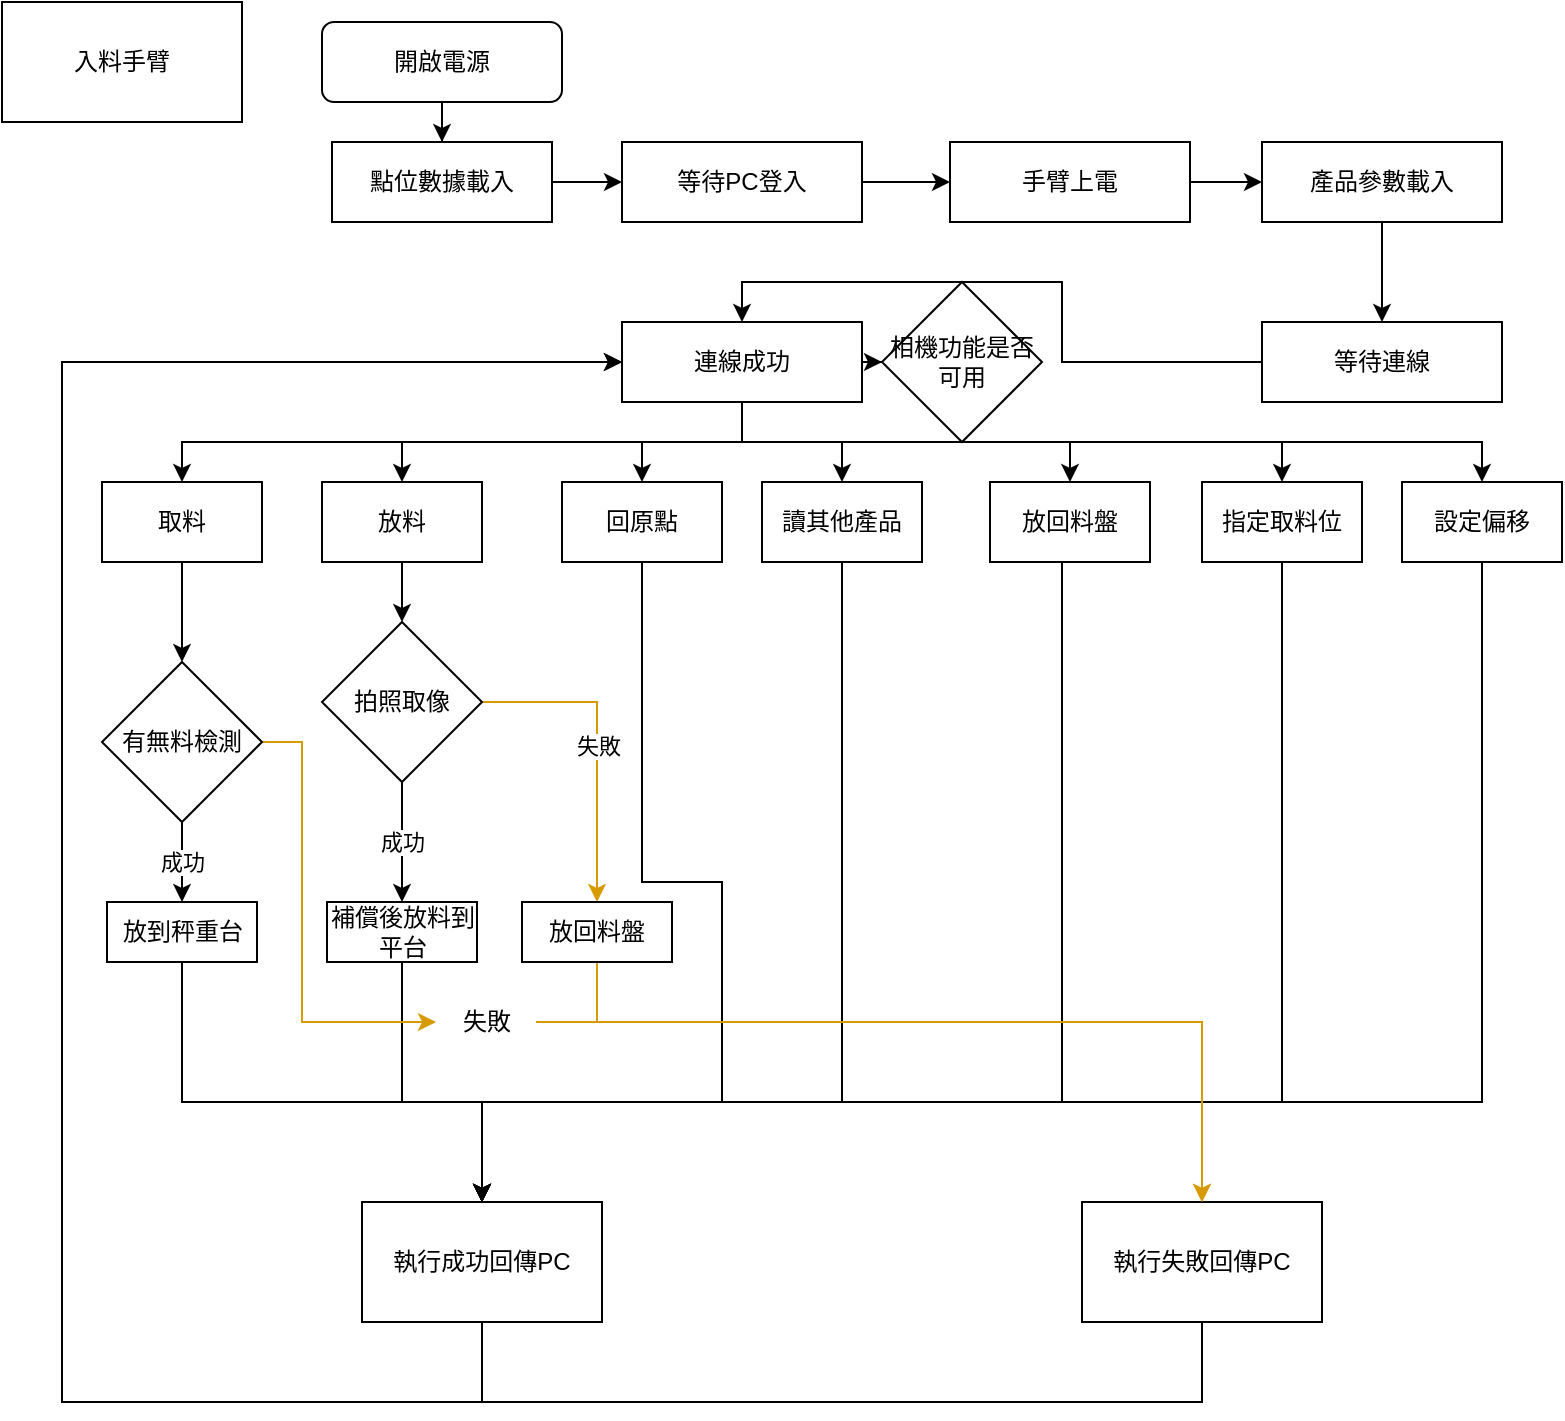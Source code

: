 <mxfile version="24.0.7" type="github" pages="5">
  <diagram id="C5RBs43oDa-KdzZeNtuy" name="Page-1">
    <mxGraphModel dx="1022" dy="530" grid="1" gridSize="10" guides="1" tooltips="1" connect="1" arrows="1" fold="1" page="1" pageScale="1" pageWidth="827" pageHeight="1169" math="0" shadow="0">
      <root>
        <mxCell id="WIyWlLk6GJQsqaUBKTNV-0" />
        <mxCell id="WIyWlLk6GJQsqaUBKTNV-1" parent="WIyWlLk6GJQsqaUBKTNV-0" />
        <mxCell id="h3wy3HksXLd2l_CeTm2d-72" style="edgeStyle=orthogonalEdgeStyle;rounded=0;orthogonalLoop=1;jettySize=auto;html=1;entryX=0.5;entryY=0;entryDx=0;entryDy=0;" parent="WIyWlLk6GJQsqaUBKTNV-1" source="WIyWlLk6GJQsqaUBKTNV-3" target="h3wy3HksXLd2l_CeTm2d-71" edge="1">
          <mxGeometry relative="1" as="geometry" />
        </mxCell>
        <mxCell id="WIyWlLk6GJQsqaUBKTNV-3" value="開啟電源" style="rounded=1;whiteSpace=wrap;html=1;fontSize=12;glass=0;strokeWidth=1;shadow=0;" parent="WIyWlLk6GJQsqaUBKTNV-1" vertex="1">
          <mxGeometry x="160" y="10" width="120" height="40" as="geometry" />
        </mxCell>
        <mxCell id="h3wy3HksXLd2l_CeTm2d-15" value="" style="edgeStyle=orthogonalEdgeStyle;rounded=0;orthogonalLoop=1;jettySize=auto;html=1;" parent="WIyWlLk6GJQsqaUBKTNV-1" source="h3wy3HksXLd2l_CeTm2d-0" target="h3wy3HksXLd2l_CeTm2d-13" edge="1">
          <mxGeometry relative="1" as="geometry" />
        </mxCell>
        <mxCell id="h3wy3HksXLd2l_CeTm2d-0" value="等待PC登入" style="rounded=0;whiteSpace=wrap;html=1;" parent="WIyWlLk6GJQsqaUBKTNV-1" vertex="1">
          <mxGeometry x="310" y="70" width="120" height="40" as="geometry" />
        </mxCell>
        <mxCell id="h3wy3HksXLd2l_CeTm2d-69" value="" style="edgeStyle=orthogonalEdgeStyle;rounded=0;orthogonalLoop=1;jettySize=auto;html=1;" parent="WIyWlLk6GJQsqaUBKTNV-1" source="h3wy3HksXLd2l_CeTm2d-13" target="h3wy3HksXLd2l_CeTm2d-68" edge="1">
          <mxGeometry relative="1" as="geometry" />
        </mxCell>
        <mxCell id="h3wy3HksXLd2l_CeTm2d-13" value="手臂上電" style="rounded=0;whiteSpace=wrap;html=1;" parent="WIyWlLk6GJQsqaUBKTNV-1" vertex="1">
          <mxGeometry x="474" y="70" width="120" height="40" as="geometry" />
        </mxCell>
        <mxCell id="t9_P3x3vjHC5aABz5pYT-3" style="edgeStyle=orthogonalEdgeStyle;rounded=0;orthogonalLoop=1;jettySize=auto;html=1;entryX=0.5;entryY=0;entryDx=0;entryDy=0;" parent="WIyWlLk6GJQsqaUBKTNV-1" source="h3wy3HksXLd2l_CeTm2d-68" target="t9_P3x3vjHC5aABz5pYT-1" edge="1">
          <mxGeometry relative="1" as="geometry" />
        </mxCell>
        <mxCell id="h3wy3HksXLd2l_CeTm2d-68" value="產品參數載入" style="rounded=0;whiteSpace=wrap;html=1;" parent="WIyWlLk6GJQsqaUBKTNV-1" vertex="1">
          <mxGeometry x="630" y="70" width="120" height="40" as="geometry" />
        </mxCell>
        <mxCell id="t9_P3x3vjHC5aABz5pYT-0" style="edgeStyle=orthogonalEdgeStyle;rounded=0;orthogonalLoop=1;jettySize=auto;html=1;entryX=0;entryY=0.5;entryDx=0;entryDy=0;" parent="WIyWlLk6GJQsqaUBKTNV-1" source="h3wy3HksXLd2l_CeTm2d-71" target="h3wy3HksXLd2l_CeTm2d-0" edge="1">
          <mxGeometry relative="1" as="geometry" />
        </mxCell>
        <mxCell id="h3wy3HksXLd2l_CeTm2d-71" value="點位數據載入" style="rounded=0;whiteSpace=wrap;html=1;" parent="WIyWlLk6GJQsqaUBKTNV-1" vertex="1">
          <mxGeometry x="165" y="70" width="110" height="40" as="geometry" />
        </mxCell>
        <mxCell id="MqYh8-qySRi6QhNfX3zY-9" style="edgeStyle=orthogonalEdgeStyle;rounded=0;orthogonalLoop=1;jettySize=auto;html=1;entryX=0.5;entryY=0;entryDx=0;entryDy=0;" parent="WIyWlLk6GJQsqaUBKTNV-1" source="h3wy3HksXLd2l_CeTm2d-80" target="MqYh8-qySRi6QhNfX3zY-1" edge="1">
          <mxGeometry relative="1" as="geometry">
            <mxPoint x="360" y="220" as="targetPoint" />
            <Array as="points">
              <mxPoint x="370" y="220" />
              <mxPoint x="90" y="220" />
            </Array>
          </mxGeometry>
        </mxCell>
        <mxCell id="MqYh8-qySRi6QhNfX3zY-10" style="edgeStyle=orthogonalEdgeStyle;rounded=0;orthogonalLoop=1;jettySize=auto;html=1;entryX=0.5;entryY=0;entryDx=0;entryDy=0;" parent="WIyWlLk6GJQsqaUBKTNV-1" source="h3wy3HksXLd2l_CeTm2d-80" target="MqYh8-qySRi6QhNfX3zY-2" edge="1">
          <mxGeometry relative="1" as="geometry">
            <Array as="points">
              <mxPoint x="370" y="220" />
              <mxPoint x="200" y="220" />
            </Array>
          </mxGeometry>
        </mxCell>
        <mxCell id="MqYh8-qySRi6QhNfX3zY-11" style="edgeStyle=orthogonalEdgeStyle;rounded=0;orthogonalLoop=1;jettySize=auto;html=1;exitX=0.5;exitY=1;exitDx=0;exitDy=0;entryX=0.5;entryY=0;entryDx=0;entryDy=0;" parent="WIyWlLk6GJQsqaUBKTNV-1" source="h3wy3HksXLd2l_CeTm2d-80" target="MqYh8-qySRi6QhNfX3zY-3" edge="1">
          <mxGeometry relative="1" as="geometry" />
        </mxCell>
        <mxCell id="MqYh8-qySRi6QhNfX3zY-12" style="edgeStyle=orthogonalEdgeStyle;rounded=0;orthogonalLoop=1;jettySize=auto;html=1;entryX=0.5;entryY=0;entryDx=0;entryDy=0;" parent="WIyWlLk6GJQsqaUBKTNV-1" source="h3wy3HksXLd2l_CeTm2d-80" target="MqYh8-qySRi6QhNfX3zY-4" edge="1">
          <mxGeometry relative="1" as="geometry" />
        </mxCell>
        <mxCell id="MqYh8-qySRi6QhNfX3zY-13" style="edgeStyle=orthogonalEdgeStyle;rounded=0;orthogonalLoop=1;jettySize=auto;html=1;entryX=0.5;entryY=0;entryDx=0;entryDy=0;" parent="WIyWlLk6GJQsqaUBKTNV-1" source="h3wy3HksXLd2l_CeTm2d-80" target="MqYh8-qySRi6QhNfX3zY-6" edge="1">
          <mxGeometry relative="1" as="geometry">
            <Array as="points">
              <mxPoint x="370" y="220" />
              <mxPoint x="534" y="220" />
            </Array>
          </mxGeometry>
        </mxCell>
        <mxCell id="MqYh8-qySRi6QhNfX3zY-14" style="edgeStyle=orthogonalEdgeStyle;rounded=0;orthogonalLoop=1;jettySize=auto;html=1;entryX=0.5;entryY=0;entryDx=0;entryDy=0;" parent="WIyWlLk6GJQsqaUBKTNV-1" source="h3wy3HksXLd2l_CeTm2d-80" target="MqYh8-qySRi6QhNfX3zY-7" edge="1">
          <mxGeometry relative="1" as="geometry">
            <Array as="points">
              <mxPoint x="370" y="220" />
              <mxPoint x="640" y="220" />
            </Array>
          </mxGeometry>
        </mxCell>
        <mxCell id="MqYh8-qySRi6QhNfX3zY-42" style="edgeStyle=orthogonalEdgeStyle;rounded=0;orthogonalLoop=1;jettySize=auto;html=1;" parent="WIyWlLk6GJQsqaUBKTNV-1" source="h3wy3HksXLd2l_CeTm2d-80" target="MqYh8-qySRi6QhNfX3zY-41" edge="1">
          <mxGeometry relative="1" as="geometry">
            <Array as="points">
              <mxPoint x="370" y="220" />
              <mxPoint x="740" y="220" />
            </Array>
          </mxGeometry>
        </mxCell>
        <mxCell id="w8CDQc-EDA50BGrYivIm-4" value="" style="edgeStyle=orthogonalEdgeStyle;rounded=0;orthogonalLoop=1;jettySize=auto;html=1;" edge="1" parent="WIyWlLk6GJQsqaUBKTNV-1" source="h3wy3HksXLd2l_CeTm2d-80" target="w8CDQc-EDA50BGrYivIm-3">
          <mxGeometry relative="1" as="geometry" />
        </mxCell>
        <mxCell id="h3wy3HksXLd2l_CeTm2d-80" value="連線成功" style="rounded=0;whiteSpace=wrap;html=1;" parent="WIyWlLk6GJQsqaUBKTNV-1" vertex="1">
          <mxGeometry x="310" y="160" width="120" height="40" as="geometry" />
        </mxCell>
        <mxCell id="MqYh8-qySRi6QhNfX3zY-15" style="edgeStyle=orthogonalEdgeStyle;rounded=0;orthogonalLoop=1;jettySize=auto;html=1;entryX=0.5;entryY=0;entryDx=0;entryDy=0;" parent="WIyWlLk6GJQsqaUBKTNV-1" source="t9_P3x3vjHC5aABz5pYT-1" target="h3wy3HksXLd2l_CeTm2d-80" edge="1">
          <mxGeometry relative="1" as="geometry">
            <Array as="points">
              <mxPoint x="530" y="180" />
              <mxPoint x="530" y="140" />
              <mxPoint x="370" y="140" />
            </Array>
          </mxGeometry>
        </mxCell>
        <mxCell id="t9_P3x3vjHC5aABz5pYT-1" value="等待連線" style="rounded=0;whiteSpace=wrap;html=1;" parent="WIyWlLk6GJQsqaUBKTNV-1" vertex="1">
          <mxGeometry x="630" y="160" width="120" height="40" as="geometry" />
        </mxCell>
        <mxCell id="MqYh8-qySRi6QhNfX3zY-0" value="入料手臂" style="rounded=0;whiteSpace=wrap;html=1;" parent="WIyWlLk6GJQsqaUBKTNV-1" vertex="1">
          <mxGeometry width="120" height="60" as="geometry" />
        </mxCell>
        <mxCell id="vl5Y57umSdp4ZoqZ4JNc-5" style="edgeStyle=orthogonalEdgeStyle;rounded=0;orthogonalLoop=1;jettySize=auto;html=1;entryX=0.5;entryY=0;entryDx=0;entryDy=0;" parent="WIyWlLk6GJQsqaUBKTNV-1" source="MqYh8-qySRi6QhNfX3zY-1" target="vl5Y57umSdp4ZoqZ4JNc-3" edge="1">
          <mxGeometry relative="1" as="geometry" />
        </mxCell>
        <mxCell id="MqYh8-qySRi6QhNfX3zY-1" value="取料" style="rounded=0;whiteSpace=wrap;html=1;" parent="WIyWlLk6GJQsqaUBKTNV-1" vertex="1">
          <mxGeometry x="50" y="240" width="80" height="40" as="geometry" />
        </mxCell>
        <mxCell id="MqYh8-qySRi6QhNfX3zY-18" style="edgeStyle=orthogonalEdgeStyle;rounded=0;orthogonalLoop=1;jettySize=auto;html=1;entryX=0.5;entryY=0;entryDx=0;entryDy=0;" parent="WIyWlLk6GJQsqaUBKTNV-1" source="MqYh8-qySRi6QhNfX3zY-2" target="MqYh8-qySRi6QhNfX3zY-16" edge="1">
          <mxGeometry relative="1" as="geometry" />
        </mxCell>
        <mxCell id="MqYh8-qySRi6QhNfX3zY-2" value="放料" style="rounded=0;whiteSpace=wrap;html=1;" parent="WIyWlLk6GJQsqaUBKTNV-1" vertex="1">
          <mxGeometry x="160" y="240" width="80" height="40" as="geometry" />
        </mxCell>
        <mxCell id="MqYh8-qySRi6QhNfX3zY-34" style="edgeStyle=orthogonalEdgeStyle;rounded=0;orthogonalLoop=1;jettySize=auto;html=1;entryX=0.5;entryY=0;entryDx=0;entryDy=0;" parent="WIyWlLk6GJQsqaUBKTNV-1" source="MqYh8-qySRi6QhNfX3zY-3" target="MqYh8-qySRi6QhNfX3zY-21" edge="1">
          <mxGeometry relative="1" as="geometry">
            <Array as="points">
              <mxPoint x="320" y="440" />
              <mxPoint x="360" y="440" />
              <mxPoint x="360" y="550" />
              <mxPoint x="240" y="550" />
            </Array>
          </mxGeometry>
        </mxCell>
        <mxCell id="MqYh8-qySRi6QhNfX3zY-3" value="回原點" style="rounded=0;whiteSpace=wrap;html=1;" parent="WIyWlLk6GJQsqaUBKTNV-1" vertex="1">
          <mxGeometry x="280" y="240" width="80" height="40" as="geometry" />
        </mxCell>
        <mxCell id="MqYh8-qySRi6QhNfX3zY-43" style="edgeStyle=orthogonalEdgeStyle;rounded=0;orthogonalLoop=1;jettySize=auto;html=1;entryX=0.5;entryY=0;entryDx=0;entryDy=0;" parent="WIyWlLk6GJQsqaUBKTNV-1" source="MqYh8-qySRi6QhNfX3zY-4" target="MqYh8-qySRi6QhNfX3zY-21" edge="1">
          <mxGeometry relative="1" as="geometry">
            <mxPoint x="420" y="550" as="targetPoint" />
            <Array as="points">
              <mxPoint x="420" y="550" />
              <mxPoint x="240" y="550" />
            </Array>
          </mxGeometry>
        </mxCell>
        <mxCell id="MqYh8-qySRi6QhNfX3zY-4" value="讀其他產品" style="rounded=0;whiteSpace=wrap;html=1;" parent="WIyWlLk6GJQsqaUBKTNV-1" vertex="1">
          <mxGeometry x="380" y="240" width="80" height="40" as="geometry" />
        </mxCell>
        <mxCell id="MqYh8-qySRi6QhNfX3zY-45" style="edgeStyle=orthogonalEdgeStyle;rounded=0;orthogonalLoop=1;jettySize=auto;html=1;" parent="WIyWlLk6GJQsqaUBKTNV-1" source="MqYh8-qySRi6QhNfX3zY-6" target="MqYh8-qySRi6QhNfX3zY-21" edge="1">
          <mxGeometry relative="1" as="geometry">
            <Array as="points">
              <mxPoint x="530" y="550" />
              <mxPoint x="240" y="550" />
            </Array>
          </mxGeometry>
        </mxCell>
        <mxCell id="MqYh8-qySRi6QhNfX3zY-6" value="放回料盤" style="rounded=0;whiteSpace=wrap;html=1;" parent="WIyWlLk6GJQsqaUBKTNV-1" vertex="1">
          <mxGeometry x="494" y="240" width="80" height="40" as="geometry" />
        </mxCell>
        <mxCell id="MqYh8-qySRi6QhNfX3zY-46" style="edgeStyle=orthogonalEdgeStyle;rounded=0;orthogonalLoop=1;jettySize=auto;html=1;entryX=0.5;entryY=0;entryDx=0;entryDy=0;" parent="WIyWlLk6GJQsqaUBKTNV-1" source="MqYh8-qySRi6QhNfX3zY-7" target="MqYh8-qySRi6QhNfX3zY-21" edge="1">
          <mxGeometry relative="1" as="geometry">
            <Array as="points">
              <mxPoint x="640" y="550" />
              <mxPoint x="240" y="550" />
            </Array>
          </mxGeometry>
        </mxCell>
        <mxCell id="MqYh8-qySRi6QhNfX3zY-7" value="指定取料位" style="rounded=0;whiteSpace=wrap;html=1;" parent="WIyWlLk6GJQsqaUBKTNV-1" vertex="1">
          <mxGeometry x="600" y="240" width="80" height="40" as="geometry" />
        </mxCell>
        <mxCell id="MqYh8-qySRi6QhNfX3zY-30" value="成功" style="edgeStyle=orthogonalEdgeStyle;rounded=0;orthogonalLoop=1;jettySize=auto;html=1;entryX=0.5;entryY=0;entryDx=0;entryDy=0;" parent="WIyWlLk6GJQsqaUBKTNV-1" source="MqYh8-qySRi6QhNfX3zY-16" target="MqYh8-qySRi6QhNfX3zY-29" edge="1">
          <mxGeometry relative="1" as="geometry" />
        </mxCell>
        <mxCell id="MqYh8-qySRi6QhNfX3zY-32" value="失敗" style="edgeStyle=orthogonalEdgeStyle;rounded=0;orthogonalLoop=1;jettySize=auto;html=1;entryX=0.5;entryY=0;entryDx=0;entryDy=0;fillColor=#ffe6cc;strokeColor=#d79b00;" parent="WIyWlLk6GJQsqaUBKTNV-1" source="MqYh8-qySRi6QhNfX3zY-16" target="MqYh8-qySRi6QhNfX3zY-31" edge="1">
          <mxGeometry relative="1" as="geometry">
            <Array as="points">
              <mxPoint x="298" y="350" />
            </Array>
          </mxGeometry>
        </mxCell>
        <mxCell id="MqYh8-qySRi6QhNfX3zY-16" value="拍照取像" style="rhombus;whiteSpace=wrap;html=1;" parent="WIyWlLk6GJQsqaUBKTNV-1" vertex="1">
          <mxGeometry x="160" y="310" width="80" height="80" as="geometry" />
        </mxCell>
        <mxCell id="MqYh8-qySRi6QhNfX3zY-48" style="rounded=0;orthogonalLoop=1;jettySize=auto;html=1;entryX=0;entryY=0.5;entryDx=0;entryDy=0;elbow=vertical;edgeStyle=orthogonalEdgeStyle;" parent="WIyWlLk6GJQsqaUBKTNV-1" source="MqYh8-qySRi6QhNfX3zY-21" target="h3wy3HksXLd2l_CeTm2d-80" edge="1">
          <mxGeometry relative="1" as="geometry">
            <mxPoint x="30" y="170" as="targetPoint" />
            <Array as="points">
              <mxPoint x="240" y="700" />
              <mxPoint x="30" y="700" />
              <mxPoint x="30" y="180" />
            </Array>
          </mxGeometry>
        </mxCell>
        <mxCell id="MqYh8-qySRi6QhNfX3zY-21" value="執行成功回傳PC" style="rounded=0;whiteSpace=wrap;html=1;" parent="WIyWlLk6GJQsqaUBKTNV-1" vertex="1">
          <mxGeometry x="180" y="600" width="120" height="60" as="geometry" />
        </mxCell>
        <mxCell id="57GKCt4HS5wV3GB72kBa-0" style="edgeStyle=orthogonalEdgeStyle;rounded=0;orthogonalLoop=1;jettySize=auto;html=1;entryX=0;entryY=0.5;entryDx=0;entryDy=0;" parent="WIyWlLk6GJQsqaUBKTNV-1" source="MqYh8-qySRi6QhNfX3zY-28" target="h3wy3HksXLd2l_CeTm2d-80" edge="1">
          <mxGeometry relative="1" as="geometry">
            <Array as="points">
              <mxPoint x="600" y="700" />
              <mxPoint x="30" y="700" />
              <mxPoint x="30" y="180" />
            </Array>
          </mxGeometry>
        </mxCell>
        <mxCell id="MqYh8-qySRi6QhNfX3zY-28" value="執行失敗回傳PC" style="rounded=0;whiteSpace=wrap;html=1;" parent="WIyWlLk6GJQsqaUBKTNV-1" vertex="1">
          <mxGeometry x="540" y="600" width="120" height="60" as="geometry" />
        </mxCell>
        <mxCell id="MqYh8-qySRi6QhNfX3zY-35" style="edgeStyle=orthogonalEdgeStyle;rounded=0;orthogonalLoop=1;jettySize=auto;html=1;entryX=0.5;entryY=0;entryDx=0;entryDy=0;" parent="WIyWlLk6GJQsqaUBKTNV-1" source="MqYh8-qySRi6QhNfX3zY-29" target="MqYh8-qySRi6QhNfX3zY-21" edge="1">
          <mxGeometry relative="1" as="geometry">
            <Array as="points">
              <mxPoint x="200" y="550" />
              <mxPoint x="240" y="550" />
            </Array>
          </mxGeometry>
        </mxCell>
        <mxCell id="MqYh8-qySRi6QhNfX3zY-29" value="補償後放料到平台" style="rounded=0;whiteSpace=wrap;html=1;" parent="WIyWlLk6GJQsqaUBKTNV-1" vertex="1">
          <mxGeometry x="162.5" y="450" width="75" height="30" as="geometry" />
        </mxCell>
        <mxCell id="MqYh8-qySRi6QhNfX3zY-33" style="edgeStyle=orthogonalEdgeStyle;rounded=0;orthogonalLoop=1;jettySize=auto;html=1;fillColor=#ffe6cc;strokeColor=#d79b00;" parent="WIyWlLk6GJQsqaUBKTNV-1" source="MqYh8-qySRi6QhNfX3zY-31" target="MqYh8-qySRi6QhNfX3zY-28" edge="1">
          <mxGeometry relative="1" as="geometry">
            <Array as="points">
              <mxPoint x="298" y="510" />
              <mxPoint x="600" y="510" />
            </Array>
          </mxGeometry>
        </mxCell>
        <mxCell id="MqYh8-qySRi6QhNfX3zY-31" value="放回料盤" style="rounded=0;whiteSpace=wrap;html=1;" parent="WIyWlLk6GJQsqaUBKTNV-1" vertex="1">
          <mxGeometry x="260" y="450" width="75" height="30" as="geometry" />
        </mxCell>
        <mxCell id="MqYh8-qySRi6QhNfX3zY-39" style="edgeStyle=orthogonalEdgeStyle;rounded=0;orthogonalLoop=1;jettySize=auto;html=1;entryX=0.5;entryY=0;entryDx=0;entryDy=0;" parent="WIyWlLk6GJQsqaUBKTNV-1" source="MqYh8-qySRi6QhNfX3zY-37" target="MqYh8-qySRi6QhNfX3zY-21" edge="1">
          <mxGeometry relative="1" as="geometry">
            <Array as="points">
              <mxPoint x="90" y="550" />
              <mxPoint x="240" y="550" />
            </Array>
          </mxGeometry>
        </mxCell>
        <mxCell id="MqYh8-qySRi6QhNfX3zY-37" value="放到秤重台" style="rounded=0;whiteSpace=wrap;html=1;" parent="WIyWlLk6GJQsqaUBKTNV-1" vertex="1">
          <mxGeometry x="52.5" y="450" width="75" height="30" as="geometry" />
        </mxCell>
        <mxCell id="MqYh8-qySRi6QhNfX3zY-47" style="edgeStyle=orthogonalEdgeStyle;rounded=0;orthogonalLoop=1;jettySize=auto;html=1;" parent="WIyWlLk6GJQsqaUBKTNV-1" source="MqYh8-qySRi6QhNfX3zY-41" target="MqYh8-qySRi6QhNfX3zY-21" edge="1">
          <mxGeometry relative="1" as="geometry">
            <Array as="points">
              <mxPoint x="740" y="550" />
              <mxPoint x="240" y="550" />
            </Array>
          </mxGeometry>
        </mxCell>
        <mxCell id="MqYh8-qySRi6QhNfX3zY-41" value="設定偏移" style="rounded=0;whiteSpace=wrap;html=1;" parent="WIyWlLk6GJQsqaUBKTNV-1" vertex="1">
          <mxGeometry x="700" y="240" width="80" height="40" as="geometry" />
        </mxCell>
        <mxCell id="vl5Y57umSdp4ZoqZ4JNc-4" value="成功" style="edgeStyle=orthogonalEdgeStyle;rounded=0;orthogonalLoop=1;jettySize=auto;html=1;entryX=0.5;entryY=0;entryDx=0;entryDy=0;" parent="WIyWlLk6GJQsqaUBKTNV-1" source="vl5Y57umSdp4ZoqZ4JNc-3" target="MqYh8-qySRi6QhNfX3zY-37" edge="1">
          <mxGeometry relative="1" as="geometry" />
        </mxCell>
        <mxCell id="vl5Y57umSdp4ZoqZ4JNc-13" style="edgeStyle=orthogonalEdgeStyle;rounded=0;orthogonalLoop=1;jettySize=auto;html=1;fillColor=#ffe6cc;strokeColor=#d79b00;" parent="WIyWlLk6GJQsqaUBKTNV-1" source="vl5Y57umSdp4ZoqZ4JNc-3" target="vl5Y57umSdp4ZoqZ4JNc-7" edge="1">
          <mxGeometry relative="1" as="geometry">
            <Array as="points">
              <mxPoint x="150" y="370" />
              <mxPoint x="150" y="510" />
            </Array>
          </mxGeometry>
        </mxCell>
        <mxCell id="vl5Y57umSdp4ZoqZ4JNc-3" value="有無料檢測" style="rhombus;whiteSpace=wrap;html=1;" parent="WIyWlLk6GJQsqaUBKTNV-1" vertex="1">
          <mxGeometry x="50" y="330" width="80" height="80" as="geometry" />
        </mxCell>
        <mxCell id="vl5Y57umSdp4ZoqZ4JNc-12" style="edgeStyle=orthogonalEdgeStyle;rounded=0;orthogonalLoop=1;jettySize=auto;html=1;entryX=0.5;entryY=0;entryDx=0;entryDy=0;fillColor=#ffe6cc;strokeColor=#d79b00;" parent="WIyWlLk6GJQsqaUBKTNV-1" source="vl5Y57umSdp4ZoqZ4JNc-7" target="MqYh8-qySRi6QhNfX3zY-28" edge="1">
          <mxGeometry relative="1" as="geometry" />
        </mxCell>
        <mxCell id="vl5Y57umSdp4ZoqZ4JNc-7" value="失敗" style="text;html=1;align=center;verticalAlign=middle;resizable=0;points=[];autosize=1;strokeColor=none;fillColor=none;" parent="WIyWlLk6GJQsqaUBKTNV-1" vertex="1">
          <mxGeometry x="217" y="495" width="50" height="30" as="geometry" />
        </mxCell>
        <mxCell id="w8CDQc-EDA50BGrYivIm-3" value="相機功能是否可用" style="rhombus;whiteSpace=wrap;html=1;rounded=0;" vertex="1" parent="WIyWlLk6GJQsqaUBKTNV-1">
          <mxGeometry x="440" y="140" width="80" height="80" as="geometry" />
        </mxCell>
      </root>
    </mxGraphModel>
  </diagram>
  <diagram id="VbmphJd0tfsmbjyHgw8U" name="第 2 页">
    <mxGraphModel dx="1050" dy="530" grid="1" gridSize="10" guides="1" tooltips="1" connect="1" arrows="1" fold="1" page="1" pageScale="1" pageWidth="827" pageHeight="1169" math="0" shadow="0">
      <root>
        <mxCell id="0" />
        <mxCell id="1" parent="0" />
        <mxCell id="fy-dO9vJz4EMbs0GgLMt-1" style="edgeStyle=orthogonalEdgeStyle;rounded=0;orthogonalLoop=1;jettySize=auto;html=1;entryX=0.5;entryY=0;entryDx=0;entryDy=0;" parent="1" source="fy-dO9vJz4EMbs0GgLMt-2" target="fy-dO9vJz4EMbs0GgLMt-10" edge="1">
          <mxGeometry relative="1" as="geometry" />
        </mxCell>
        <mxCell id="fy-dO9vJz4EMbs0GgLMt-2" value="開啟電源" style="rounded=1;whiteSpace=wrap;html=1;fontSize=12;glass=0;strokeWidth=1;shadow=0;" parent="1" vertex="1">
          <mxGeometry x="160" y="10" width="120" height="40" as="geometry" />
        </mxCell>
        <mxCell id="fy-dO9vJz4EMbs0GgLMt-3" value="" style="edgeStyle=orthogonalEdgeStyle;rounded=0;orthogonalLoop=1;jettySize=auto;html=1;" parent="1" source="fy-dO9vJz4EMbs0GgLMt-4" target="fy-dO9vJz4EMbs0GgLMt-6" edge="1">
          <mxGeometry relative="1" as="geometry" />
        </mxCell>
        <mxCell id="fy-dO9vJz4EMbs0GgLMt-4" value="等待PC登入" style="rounded=0;whiteSpace=wrap;html=1;" parent="1" vertex="1">
          <mxGeometry x="310" y="70" width="120" height="40" as="geometry" />
        </mxCell>
        <mxCell id="fy-dO9vJz4EMbs0GgLMt-5" value="" style="edgeStyle=orthogonalEdgeStyle;rounded=0;orthogonalLoop=1;jettySize=auto;html=1;" parent="1" source="fy-dO9vJz4EMbs0GgLMt-6" target="fy-dO9vJz4EMbs0GgLMt-8" edge="1">
          <mxGeometry relative="1" as="geometry" />
        </mxCell>
        <mxCell id="fy-dO9vJz4EMbs0GgLMt-6" value="手臂上電" style="rounded=0;whiteSpace=wrap;html=1;" parent="1" vertex="1">
          <mxGeometry x="474" y="70" width="120" height="40" as="geometry" />
        </mxCell>
        <mxCell id="fy-dO9vJz4EMbs0GgLMt-7" style="edgeStyle=orthogonalEdgeStyle;rounded=0;orthogonalLoop=1;jettySize=auto;html=1;entryX=0.5;entryY=0;entryDx=0;entryDy=0;" parent="1" source="fy-dO9vJz4EMbs0GgLMt-8" target="fy-dO9vJz4EMbs0GgLMt-20" edge="1">
          <mxGeometry relative="1" as="geometry" />
        </mxCell>
        <mxCell id="fy-dO9vJz4EMbs0GgLMt-8" value="產品參數載入" style="rounded=0;whiteSpace=wrap;html=1;" parent="1" vertex="1">
          <mxGeometry x="630" y="70" width="120" height="40" as="geometry" />
        </mxCell>
        <mxCell id="fy-dO9vJz4EMbs0GgLMt-9" style="edgeStyle=orthogonalEdgeStyle;rounded=0;orthogonalLoop=1;jettySize=auto;html=1;entryX=0;entryY=0.5;entryDx=0;entryDy=0;" parent="1" source="fy-dO9vJz4EMbs0GgLMt-10" target="fy-dO9vJz4EMbs0GgLMt-4" edge="1">
          <mxGeometry relative="1" as="geometry" />
        </mxCell>
        <mxCell id="fy-dO9vJz4EMbs0GgLMt-10" value="點位數據載入" style="rounded=0;whiteSpace=wrap;html=1;" parent="1" vertex="1">
          <mxGeometry x="165" y="70" width="110" height="40" as="geometry" />
        </mxCell>
        <mxCell id="fy-dO9vJz4EMbs0GgLMt-12" style="edgeStyle=orthogonalEdgeStyle;rounded=0;orthogonalLoop=1;jettySize=auto;html=1;entryX=0.5;entryY=0;entryDx=0;entryDy=0;" parent="1" source="fy-dO9vJz4EMbs0GgLMt-18" target="fy-dO9vJz4EMbs0GgLMt-25" edge="1">
          <mxGeometry relative="1" as="geometry">
            <Array as="points">
              <mxPoint x="370" y="220" />
              <mxPoint x="200" y="220" />
            </Array>
          </mxGeometry>
        </mxCell>
        <mxCell id="fy-dO9vJz4EMbs0GgLMt-13" style="edgeStyle=orthogonalEdgeStyle;rounded=0;orthogonalLoop=1;jettySize=auto;html=1;exitX=0.5;exitY=1;exitDx=0;exitDy=0;entryX=0.5;entryY=0;entryDx=0;entryDy=0;" parent="1" source="fy-dO9vJz4EMbs0GgLMt-18" target="fy-dO9vJz4EMbs0GgLMt-27" edge="1">
          <mxGeometry relative="1" as="geometry" />
        </mxCell>
        <mxCell id="fy-dO9vJz4EMbs0GgLMt-14" style="edgeStyle=orthogonalEdgeStyle;rounded=0;orthogonalLoop=1;jettySize=auto;html=1;entryX=0.5;entryY=0;entryDx=0;entryDy=0;" parent="1" source="fy-dO9vJz4EMbs0GgLMt-18" target="fy-dO9vJz4EMbs0GgLMt-29" edge="1">
          <mxGeometry relative="1" as="geometry" />
        </mxCell>
        <mxCell id="fy-dO9vJz4EMbs0GgLMt-15" style="edgeStyle=orthogonalEdgeStyle;rounded=0;orthogonalLoop=1;jettySize=auto;html=1;entryX=0.5;entryY=0;entryDx=0;entryDy=0;" parent="1" source="fy-dO9vJz4EMbs0GgLMt-18" target="fy-dO9vJz4EMbs0GgLMt-31" edge="1">
          <mxGeometry relative="1" as="geometry">
            <Array as="points">
              <mxPoint x="370" y="220" />
              <mxPoint x="534" y="220" />
            </Array>
          </mxGeometry>
        </mxCell>
        <mxCell id="fy-dO9vJz4EMbs0GgLMt-16" style="edgeStyle=orthogonalEdgeStyle;rounded=0;orthogonalLoop=1;jettySize=auto;html=1;entryX=0.5;entryY=0;entryDx=0;entryDy=0;" parent="1" source="fy-dO9vJz4EMbs0GgLMt-18" target="fy-dO9vJz4EMbs0GgLMt-33" edge="1">
          <mxGeometry relative="1" as="geometry">
            <Array as="points">
              <mxPoint x="370" y="220" />
              <mxPoint x="640" y="220" />
            </Array>
          </mxGeometry>
        </mxCell>
        <mxCell id="fy-dO9vJz4EMbs0GgLMt-17" style="edgeStyle=orthogonalEdgeStyle;rounded=0;orthogonalLoop=1;jettySize=auto;html=1;" parent="1" source="fy-dO9vJz4EMbs0GgLMt-18" target="fy-dO9vJz4EMbs0GgLMt-48" edge="1">
          <mxGeometry relative="1" as="geometry">
            <Array as="points">
              <mxPoint x="370" y="220" />
              <mxPoint x="740" y="220" />
            </Array>
          </mxGeometry>
        </mxCell>
        <mxCell id="fy-dO9vJz4EMbs0GgLMt-18" value="連線成功" style="rounded=0;whiteSpace=wrap;html=1;" parent="1" vertex="1">
          <mxGeometry x="310" y="160" width="120" height="40" as="geometry" />
        </mxCell>
        <mxCell id="fy-dO9vJz4EMbs0GgLMt-19" style="edgeStyle=orthogonalEdgeStyle;rounded=0;orthogonalLoop=1;jettySize=auto;html=1;entryX=0.5;entryY=0;entryDx=0;entryDy=0;" parent="1" source="fy-dO9vJz4EMbs0GgLMt-20" target="fy-dO9vJz4EMbs0GgLMt-18" edge="1">
          <mxGeometry relative="1" as="geometry">
            <Array as="points">
              <mxPoint x="530" y="180" />
              <mxPoint x="530" y="140" />
              <mxPoint x="370" y="140" />
            </Array>
          </mxGeometry>
        </mxCell>
        <mxCell id="fy-dO9vJz4EMbs0GgLMt-20" value="等待連線" style="rounded=0;whiteSpace=wrap;html=1;" parent="1" vertex="1">
          <mxGeometry x="630" y="160" width="120" height="40" as="geometry" />
        </mxCell>
        <mxCell id="fy-dO9vJz4EMbs0GgLMt-21" value="塗膠手臂" style="rounded=0;whiteSpace=wrap;html=1;" parent="1" vertex="1">
          <mxGeometry width="120" height="60" as="geometry" />
        </mxCell>
        <mxCell id="fy-dO9vJz4EMbs0GgLMt-24" style="edgeStyle=orthogonalEdgeStyle;rounded=0;orthogonalLoop=1;jettySize=auto;html=1;entryX=0.5;entryY=0;entryDx=0;entryDy=0;" parent="1" source="fy-dO9vJz4EMbs0GgLMt-25" target="fy-dO9vJz4EMbs0GgLMt-36" edge="1">
          <mxGeometry relative="1" as="geometry" />
        </mxCell>
        <mxCell id="fy-dO9vJz4EMbs0GgLMt-25" value="塗膠" style="rounded=0;whiteSpace=wrap;html=1;" parent="1" vertex="1">
          <mxGeometry x="160" y="240" width="80" height="40" as="geometry" />
        </mxCell>
        <mxCell id="fy-dO9vJz4EMbs0GgLMt-26" style="edgeStyle=orthogonalEdgeStyle;rounded=0;orthogonalLoop=1;jettySize=auto;html=1;entryX=0.5;entryY=0;entryDx=0;entryDy=0;" parent="1" source="fy-dO9vJz4EMbs0GgLMt-27" target="fy-dO9vJz4EMbs0GgLMt-38" edge="1">
          <mxGeometry relative="1" as="geometry">
            <Array as="points">
              <mxPoint x="320" y="440" />
              <mxPoint x="360" y="440" />
              <mxPoint x="360" y="550" />
              <mxPoint x="240" y="550" />
            </Array>
          </mxGeometry>
        </mxCell>
        <mxCell id="fy-dO9vJz4EMbs0GgLMt-27" value="回原點" style="rounded=0;whiteSpace=wrap;html=1;" parent="1" vertex="1">
          <mxGeometry x="280" y="240" width="80" height="40" as="geometry" />
        </mxCell>
        <mxCell id="fy-dO9vJz4EMbs0GgLMt-28" style="edgeStyle=orthogonalEdgeStyle;rounded=0;orthogonalLoop=1;jettySize=auto;html=1;entryX=0.5;entryY=0;entryDx=0;entryDy=0;" parent="1" source="fy-dO9vJz4EMbs0GgLMt-29" target="fy-dO9vJz4EMbs0GgLMt-38" edge="1">
          <mxGeometry relative="1" as="geometry">
            <mxPoint x="420" y="550" as="targetPoint" />
            <Array as="points">
              <mxPoint x="420" y="550" />
              <mxPoint x="240" y="550" />
            </Array>
          </mxGeometry>
        </mxCell>
        <mxCell id="fy-dO9vJz4EMbs0GgLMt-29" value="讀其他產品" style="rounded=0;whiteSpace=wrap;html=1;" parent="1" vertex="1">
          <mxGeometry x="380" y="240" width="80" height="40" as="geometry" />
        </mxCell>
        <mxCell id="fy-dO9vJz4EMbs0GgLMt-30" style="edgeStyle=orthogonalEdgeStyle;rounded=0;orthogonalLoop=1;jettySize=auto;html=1;" parent="1" source="fy-dO9vJz4EMbs0GgLMt-31" target="fy-dO9vJz4EMbs0GgLMt-38" edge="1">
          <mxGeometry relative="1" as="geometry">
            <Array as="points">
              <mxPoint x="530" y="550" />
              <mxPoint x="240" y="550" />
            </Array>
          </mxGeometry>
        </mxCell>
        <mxCell id="fy-dO9vJz4EMbs0GgLMt-31" value="針頭校正" style="rounded=0;whiteSpace=wrap;html=1;" parent="1" vertex="1">
          <mxGeometry x="494" y="240" width="80" height="40" as="geometry" />
        </mxCell>
        <mxCell id="fy-dO9vJz4EMbs0GgLMt-32" style="edgeStyle=orthogonalEdgeStyle;rounded=0;orthogonalLoop=1;jettySize=auto;html=1;entryX=0.5;entryY=0;entryDx=0;entryDy=0;" parent="1" source="fy-dO9vJz4EMbs0GgLMt-33" target="fy-dO9vJz4EMbs0GgLMt-38" edge="1">
          <mxGeometry relative="1" as="geometry">
            <Array as="points">
              <mxPoint x="640" y="550" />
              <mxPoint x="240" y="550" />
            </Array>
          </mxGeometry>
        </mxCell>
        <mxCell id="fy-dO9vJz4EMbs0GgLMt-33" value="手動塗膠" style="rounded=0;whiteSpace=wrap;html=1;" parent="1" vertex="1">
          <mxGeometry x="600" y="240" width="80" height="40" as="geometry" />
        </mxCell>
        <mxCell id="fy-dO9vJz4EMbs0GgLMt-34" value="成功" style="edgeStyle=orthogonalEdgeStyle;rounded=0;orthogonalLoop=1;jettySize=auto;html=1;entryX=0.5;entryY=0;entryDx=0;entryDy=0;" parent="1" source="fy-dO9vJz4EMbs0GgLMt-36" target="fy-dO9vJz4EMbs0GgLMt-42" edge="1">
          <mxGeometry relative="1" as="geometry" />
        </mxCell>
        <mxCell id="fy-dO9vJz4EMbs0GgLMt-35" value="失敗" style="edgeStyle=orthogonalEdgeStyle;rounded=0;orthogonalLoop=1;jettySize=auto;html=1;entryX=0.5;entryY=0;entryDx=0;entryDy=0;fillColor=#ffe6cc;strokeColor=#d79b00;" parent="1" source="fy-dO9vJz4EMbs0GgLMt-36" target="fy-dO9vJz4EMbs0GgLMt-40" edge="1">
          <mxGeometry x="-0.016" relative="1" as="geometry">
            <Array as="points">
              <mxPoint x="298" y="350" />
              <mxPoint x="298" y="510" />
              <mxPoint x="600" y="510" />
            </Array>
            <mxPoint x="297.5" y="450" as="targetPoint" />
            <mxPoint as="offset" />
          </mxGeometry>
        </mxCell>
        <mxCell id="fy-dO9vJz4EMbs0GgLMt-36" value="拍照取像" style="rhombus;whiteSpace=wrap;html=1;" parent="1" vertex="1">
          <mxGeometry x="160" y="310" width="80" height="80" as="geometry" />
        </mxCell>
        <mxCell id="fy-dO9vJz4EMbs0GgLMt-37" style="rounded=0;orthogonalLoop=1;jettySize=auto;html=1;entryX=0;entryY=0.5;entryDx=0;entryDy=0;elbow=vertical;edgeStyle=orthogonalEdgeStyle;" parent="1" source="fy-dO9vJz4EMbs0GgLMt-38" target="fy-dO9vJz4EMbs0GgLMt-18" edge="1">
          <mxGeometry relative="1" as="geometry">
            <mxPoint x="30" y="170" as="targetPoint" />
            <Array as="points">
              <mxPoint x="240" y="700" />
              <mxPoint x="30" y="700" />
              <mxPoint x="30" y="180" />
            </Array>
          </mxGeometry>
        </mxCell>
        <mxCell id="fy-dO9vJz4EMbs0GgLMt-38" value="執行成功回傳PC" style="rounded=0;whiteSpace=wrap;html=1;" parent="1" vertex="1">
          <mxGeometry x="180" y="600" width="120" height="60" as="geometry" />
        </mxCell>
        <mxCell id="fy-dO9vJz4EMbs0GgLMt-39" style="edgeStyle=orthogonalEdgeStyle;rounded=0;orthogonalLoop=1;jettySize=auto;html=1;entryX=0;entryY=0.5;entryDx=0;entryDy=0;" parent="1" source="fy-dO9vJz4EMbs0GgLMt-40" target="fy-dO9vJz4EMbs0GgLMt-18" edge="1">
          <mxGeometry relative="1" as="geometry">
            <mxPoint x="30" y="180" as="targetPoint" />
            <Array as="points">
              <mxPoint x="600" y="700" />
              <mxPoint x="30" y="700" />
              <mxPoint x="30" y="180" />
            </Array>
          </mxGeometry>
        </mxCell>
        <mxCell id="fy-dO9vJz4EMbs0GgLMt-40" value="執行失敗回傳PC" style="rounded=0;whiteSpace=wrap;html=1;" parent="1" vertex="1">
          <mxGeometry x="540" y="600" width="120" height="60" as="geometry" />
        </mxCell>
        <mxCell id="fy-dO9vJz4EMbs0GgLMt-41" style="edgeStyle=orthogonalEdgeStyle;rounded=0;orthogonalLoop=1;jettySize=auto;html=1;entryX=0.5;entryY=0;entryDx=0;entryDy=0;" parent="1" source="fy-dO9vJz4EMbs0GgLMt-42" target="fy-dO9vJz4EMbs0GgLMt-38" edge="1">
          <mxGeometry relative="1" as="geometry">
            <Array as="points">
              <mxPoint x="200" y="550" />
              <mxPoint x="240" y="550" />
            </Array>
          </mxGeometry>
        </mxCell>
        <mxCell id="fy-dO9vJz4EMbs0GgLMt-42" value="開始塗膠" style="rounded=0;whiteSpace=wrap;html=1;" parent="1" vertex="1">
          <mxGeometry x="162.5" y="450" width="75" height="30" as="geometry" />
        </mxCell>
        <mxCell id="fy-dO9vJz4EMbs0GgLMt-47" style="edgeStyle=orthogonalEdgeStyle;rounded=0;orthogonalLoop=1;jettySize=auto;html=1;" parent="1" source="fy-dO9vJz4EMbs0GgLMt-48" target="fy-dO9vJz4EMbs0GgLMt-38" edge="1">
          <mxGeometry relative="1" as="geometry">
            <Array as="points">
              <mxPoint x="740" y="550" />
              <mxPoint x="240" y="550" />
            </Array>
          </mxGeometry>
        </mxCell>
        <mxCell id="fy-dO9vJz4EMbs0GgLMt-48" value="設定偏移" style="rounded=0;whiteSpace=wrap;html=1;" parent="1" vertex="1">
          <mxGeometry x="700" y="240" width="80" height="40" as="geometry" />
        </mxCell>
        <mxCell id="8BNIB8KkOW_lSsHe-cEq-1" value="校正是否成功" style="rhombus;whiteSpace=wrap;html=1;" vertex="1" parent="1">
          <mxGeometry x="490" y="320" width="80" height="80" as="geometry" />
        </mxCell>
      </root>
    </mxGraphModel>
  </diagram>
  <diagram id="UJ7niAuxwi_mJFBSVEnA" name="第 3 页">
    <mxGraphModel dx="1050" dy="530" grid="1" gridSize="10" guides="1" tooltips="1" connect="1" arrows="1" fold="1" page="1" pageScale="1" pageWidth="827" pageHeight="1169" math="0" shadow="0">
      <root>
        <mxCell id="0" />
        <mxCell id="1" parent="0" />
        <mxCell id="O6Xc1_Yv33YgW2qprfxh-1" style="edgeStyle=orthogonalEdgeStyle;rounded=0;orthogonalLoop=1;jettySize=auto;html=1;entryX=0.5;entryY=0;entryDx=0;entryDy=0;" parent="1" source="O6Xc1_Yv33YgW2qprfxh-2" target="O6Xc1_Yv33YgW2qprfxh-10" edge="1">
          <mxGeometry relative="1" as="geometry" />
        </mxCell>
        <mxCell id="O6Xc1_Yv33YgW2qprfxh-2" value="開啟電源" style="rounded=1;whiteSpace=wrap;html=1;fontSize=12;glass=0;strokeWidth=1;shadow=0;" parent="1" vertex="1">
          <mxGeometry x="160" y="10" width="120" height="40" as="geometry" />
        </mxCell>
        <mxCell id="O6Xc1_Yv33YgW2qprfxh-3" value="" style="edgeStyle=orthogonalEdgeStyle;rounded=0;orthogonalLoop=1;jettySize=auto;html=1;" parent="1" source="O6Xc1_Yv33YgW2qprfxh-4" target="O6Xc1_Yv33YgW2qprfxh-6" edge="1">
          <mxGeometry relative="1" as="geometry" />
        </mxCell>
        <mxCell id="O6Xc1_Yv33YgW2qprfxh-4" value="等待PC登入" style="rounded=0;whiteSpace=wrap;html=1;" parent="1" vertex="1">
          <mxGeometry x="310" y="70" width="120" height="40" as="geometry" />
        </mxCell>
        <mxCell id="O6Xc1_Yv33YgW2qprfxh-5" value="" style="edgeStyle=orthogonalEdgeStyle;rounded=0;orthogonalLoop=1;jettySize=auto;html=1;" parent="1" source="O6Xc1_Yv33YgW2qprfxh-6" target="O6Xc1_Yv33YgW2qprfxh-8" edge="1">
          <mxGeometry relative="1" as="geometry" />
        </mxCell>
        <mxCell id="O6Xc1_Yv33YgW2qprfxh-6" value="手臂上電" style="rounded=0;whiteSpace=wrap;html=1;" parent="1" vertex="1">
          <mxGeometry x="474" y="70" width="120" height="40" as="geometry" />
        </mxCell>
        <mxCell id="O6Xc1_Yv33YgW2qprfxh-7" style="edgeStyle=orthogonalEdgeStyle;rounded=0;orthogonalLoop=1;jettySize=auto;html=1;entryX=0.5;entryY=0;entryDx=0;entryDy=0;" parent="1" source="O6Xc1_Yv33YgW2qprfxh-8" target="O6Xc1_Yv33YgW2qprfxh-20" edge="1">
          <mxGeometry relative="1" as="geometry" />
        </mxCell>
        <mxCell id="O6Xc1_Yv33YgW2qprfxh-8" value="產品參數載入" style="rounded=0;whiteSpace=wrap;html=1;" parent="1" vertex="1">
          <mxGeometry x="630" y="70" width="120" height="40" as="geometry" />
        </mxCell>
        <mxCell id="O6Xc1_Yv33YgW2qprfxh-9" style="edgeStyle=orthogonalEdgeStyle;rounded=0;orthogonalLoop=1;jettySize=auto;html=1;entryX=0;entryY=0.5;entryDx=0;entryDy=0;" parent="1" source="O6Xc1_Yv33YgW2qprfxh-10" target="O6Xc1_Yv33YgW2qprfxh-4" edge="1">
          <mxGeometry relative="1" as="geometry" />
        </mxCell>
        <mxCell id="O6Xc1_Yv33YgW2qprfxh-10" value="點位數據載入" style="rounded=0;whiteSpace=wrap;html=1;" parent="1" vertex="1">
          <mxGeometry x="165" y="70" width="110" height="40" as="geometry" />
        </mxCell>
        <mxCell id="O6Xc1_Yv33YgW2qprfxh-11" style="edgeStyle=orthogonalEdgeStyle;rounded=0;orthogonalLoop=1;jettySize=auto;html=1;entryX=0.5;entryY=0;entryDx=0;entryDy=0;" parent="1" source="O6Xc1_Yv33YgW2qprfxh-18" target="O6Xc1_Yv33YgW2qprfxh-23" edge="1">
          <mxGeometry relative="1" as="geometry">
            <mxPoint x="360" y="220" as="targetPoint" />
            <Array as="points">
              <mxPoint x="370" y="220" />
              <mxPoint x="90" y="220" />
            </Array>
          </mxGeometry>
        </mxCell>
        <mxCell id="O6Xc1_Yv33YgW2qprfxh-12" style="edgeStyle=orthogonalEdgeStyle;rounded=0;orthogonalLoop=1;jettySize=auto;html=1;entryX=0.5;entryY=0;entryDx=0;entryDy=0;" parent="1" source="O6Xc1_Yv33YgW2qprfxh-18" target="O6Xc1_Yv33YgW2qprfxh-25" edge="1">
          <mxGeometry relative="1" as="geometry">
            <Array as="points">
              <mxPoint x="370" y="220" />
              <mxPoint x="200" y="220" />
            </Array>
          </mxGeometry>
        </mxCell>
        <mxCell id="O6Xc1_Yv33YgW2qprfxh-13" style="edgeStyle=orthogonalEdgeStyle;rounded=0;orthogonalLoop=1;jettySize=auto;html=1;exitX=0.5;exitY=1;exitDx=0;exitDy=0;entryX=0.5;entryY=0;entryDx=0;entryDy=0;" parent="1" source="O6Xc1_Yv33YgW2qprfxh-18" target="O6Xc1_Yv33YgW2qprfxh-27" edge="1">
          <mxGeometry relative="1" as="geometry" />
        </mxCell>
        <mxCell id="O6Xc1_Yv33YgW2qprfxh-14" style="edgeStyle=orthogonalEdgeStyle;rounded=0;orthogonalLoop=1;jettySize=auto;html=1;entryX=0.5;entryY=0;entryDx=0;entryDy=0;" parent="1" source="O6Xc1_Yv33YgW2qprfxh-18" target="O6Xc1_Yv33YgW2qprfxh-29" edge="1">
          <mxGeometry relative="1" as="geometry" />
        </mxCell>
        <mxCell id="O6Xc1_Yv33YgW2qprfxh-15" style="edgeStyle=orthogonalEdgeStyle;rounded=0;orthogonalLoop=1;jettySize=auto;html=1;entryX=0.5;entryY=0;entryDx=0;entryDy=0;" parent="1" source="O6Xc1_Yv33YgW2qprfxh-18" target="O6Xc1_Yv33YgW2qprfxh-31" edge="1">
          <mxGeometry relative="1" as="geometry">
            <Array as="points">
              <mxPoint x="370" y="220" />
              <mxPoint x="534" y="220" />
            </Array>
          </mxGeometry>
        </mxCell>
        <mxCell id="O6Xc1_Yv33YgW2qprfxh-16" style="edgeStyle=orthogonalEdgeStyle;rounded=0;orthogonalLoop=1;jettySize=auto;html=1;entryX=0.5;entryY=0;entryDx=0;entryDy=0;" parent="1" source="O6Xc1_Yv33YgW2qprfxh-18" target="O6Xc1_Yv33YgW2qprfxh-33" edge="1">
          <mxGeometry relative="1" as="geometry">
            <Array as="points">
              <mxPoint x="370" y="220" />
              <mxPoint x="640" y="220" />
            </Array>
          </mxGeometry>
        </mxCell>
        <mxCell id="O6Xc1_Yv33YgW2qprfxh-17" style="edgeStyle=orthogonalEdgeStyle;rounded=0;orthogonalLoop=1;jettySize=auto;html=1;" parent="1" source="O6Xc1_Yv33YgW2qprfxh-18" target="O6Xc1_Yv33YgW2qprfxh-48" edge="1">
          <mxGeometry relative="1" as="geometry">
            <Array as="points">
              <mxPoint x="370" y="220" />
              <mxPoint x="740" y="220" />
            </Array>
          </mxGeometry>
        </mxCell>
        <mxCell id="O6Xc1_Yv33YgW2qprfxh-18" value="連線成功" style="rounded=0;whiteSpace=wrap;html=1;" parent="1" vertex="1">
          <mxGeometry x="310" y="160" width="120" height="40" as="geometry" />
        </mxCell>
        <mxCell id="O6Xc1_Yv33YgW2qprfxh-19" style="edgeStyle=orthogonalEdgeStyle;rounded=0;orthogonalLoop=1;jettySize=auto;html=1;entryX=0.5;entryY=0;entryDx=0;entryDy=0;" parent="1" source="O6Xc1_Yv33YgW2qprfxh-20" target="O6Xc1_Yv33YgW2qprfxh-18" edge="1">
          <mxGeometry relative="1" as="geometry">
            <Array as="points">
              <mxPoint x="530" y="180" />
              <mxPoint x="530" y="140" />
              <mxPoint x="370" y="140" />
            </Array>
          </mxGeometry>
        </mxCell>
        <mxCell id="O6Xc1_Yv33YgW2qprfxh-20" value="等待連線" style="rounded=0;whiteSpace=wrap;html=1;" parent="1" vertex="1">
          <mxGeometry x="630" y="160" width="120" height="40" as="geometry" />
        </mxCell>
        <mxCell id="O6Xc1_Yv33YgW2qprfxh-21" value="放料手臂" style="rounded=0;whiteSpace=wrap;html=1;" parent="1" vertex="1">
          <mxGeometry width="120" height="60" as="geometry" />
        </mxCell>
        <mxCell id="O6Xc1_Yv33YgW2qprfxh-22" style="edgeStyle=orthogonalEdgeStyle;rounded=0;orthogonalLoop=1;jettySize=auto;html=1;entryX=0.5;entryY=0;entryDx=0;entryDy=0;" parent="1" source="O6Xc1_Yv33YgW2qprfxh-23" target="O6Xc1_Yv33YgW2qprfxh-51" edge="1">
          <mxGeometry relative="1" as="geometry" />
        </mxCell>
        <mxCell id="O6Xc1_Yv33YgW2qprfxh-23" value="取料" style="rounded=0;whiteSpace=wrap;html=1;" parent="1" vertex="1">
          <mxGeometry x="50" y="240" width="80" height="40" as="geometry" />
        </mxCell>
        <mxCell id="O6Xc1_Yv33YgW2qprfxh-24" style="edgeStyle=orthogonalEdgeStyle;rounded=0;orthogonalLoop=1;jettySize=auto;html=1;entryX=0.5;entryY=0;entryDx=0;entryDy=0;" parent="1" source="O6Xc1_Yv33YgW2qprfxh-25" target="O6Xc1_Yv33YgW2qprfxh-42" edge="1">
          <mxGeometry relative="1" as="geometry">
            <mxPoint x="200" y="310" as="targetPoint" />
          </mxGeometry>
        </mxCell>
        <mxCell id="O6Xc1_Yv33YgW2qprfxh-25" value="放料" style="rounded=0;whiteSpace=wrap;html=1;" parent="1" vertex="1">
          <mxGeometry x="160" y="240" width="80" height="40" as="geometry" />
        </mxCell>
        <mxCell id="O6Xc1_Yv33YgW2qprfxh-26" style="edgeStyle=orthogonalEdgeStyle;rounded=0;orthogonalLoop=1;jettySize=auto;html=1;entryX=0.5;entryY=0;entryDx=0;entryDy=0;" parent="1" source="O6Xc1_Yv33YgW2qprfxh-27" target="O6Xc1_Yv33YgW2qprfxh-38" edge="1">
          <mxGeometry relative="1" as="geometry">
            <Array as="points">
              <mxPoint x="320" y="440" />
              <mxPoint x="360" y="440" />
              <mxPoint x="360" y="550" />
              <mxPoint x="240" y="550" />
            </Array>
          </mxGeometry>
        </mxCell>
        <mxCell id="O6Xc1_Yv33YgW2qprfxh-27" value="回原點" style="rounded=0;whiteSpace=wrap;html=1;" parent="1" vertex="1">
          <mxGeometry x="280" y="240" width="80" height="40" as="geometry" />
        </mxCell>
        <mxCell id="O6Xc1_Yv33YgW2qprfxh-28" style="edgeStyle=orthogonalEdgeStyle;rounded=0;orthogonalLoop=1;jettySize=auto;html=1;entryX=0.5;entryY=0;entryDx=0;entryDy=0;" parent="1" source="O6Xc1_Yv33YgW2qprfxh-29" target="O6Xc1_Yv33YgW2qprfxh-38" edge="1">
          <mxGeometry relative="1" as="geometry">
            <mxPoint x="420" y="550" as="targetPoint" />
            <Array as="points">
              <mxPoint x="420" y="550" />
              <mxPoint x="240" y="550" />
            </Array>
          </mxGeometry>
        </mxCell>
        <mxCell id="O6Xc1_Yv33YgW2qprfxh-29" value="讀其他產品" style="rounded=0;whiteSpace=wrap;html=1;" parent="1" vertex="1">
          <mxGeometry x="380" y="240" width="80" height="40" as="geometry" />
        </mxCell>
        <mxCell id="O6Xc1_Yv33YgW2qprfxh-61" style="edgeStyle=orthogonalEdgeStyle;rounded=0;orthogonalLoop=1;jettySize=auto;html=1;" parent="1" source="O6Xc1_Yv33YgW2qprfxh-31" target="O6Xc1_Yv33YgW2qprfxh-57" edge="1">
          <mxGeometry relative="1" as="geometry" />
        </mxCell>
        <mxCell id="O6Xc1_Yv33YgW2qprfxh-31" value="組裝" style="rounded=0;whiteSpace=wrap;html=1;" parent="1" vertex="1">
          <mxGeometry x="494" y="240" width="80" height="40" as="geometry" />
        </mxCell>
        <mxCell id="O6Xc1_Yv33YgW2qprfxh-32" style="edgeStyle=orthogonalEdgeStyle;rounded=0;orthogonalLoop=1;jettySize=auto;html=1;entryX=0.5;entryY=0;entryDx=0;entryDy=0;" parent="1" source="O6Xc1_Yv33YgW2qprfxh-33" target="O6Xc1_Yv33YgW2qprfxh-38" edge="1">
          <mxGeometry relative="1" as="geometry">
            <Array as="points">
              <mxPoint x="640" y="550" />
              <mxPoint x="240" y="550" />
            </Array>
          </mxGeometry>
        </mxCell>
        <mxCell id="O6Xc1_Yv33YgW2qprfxh-33" value="指定取料位" style="rounded=0;whiteSpace=wrap;html=1;" parent="1" vertex="1">
          <mxGeometry x="600" y="240" width="80" height="40" as="geometry" />
        </mxCell>
        <mxCell id="O6Xc1_Yv33YgW2qprfxh-37" style="rounded=0;orthogonalLoop=1;jettySize=auto;html=1;entryX=0;entryY=0.5;entryDx=0;entryDy=0;elbow=vertical;edgeStyle=orthogonalEdgeStyle;" parent="1" source="O6Xc1_Yv33YgW2qprfxh-38" target="O6Xc1_Yv33YgW2qprfxh-18" edge="1">
          <mxGeometry relative="1" as="geometry">
            <mxPoint x="30" y="170" as="targetPoint" />
            <Array as="points">
              <mxPoint x="240" y="700" />
              <mxPoint x="30" y="700" />
              <mxPoint x="30" y="180" />
            </Array>
          </mxGeometry>
        </mxCell>
        <mxCell id="O6Xc1_Yv33YgW2qprfxh-38" value="執行成功回傳PC" style="rounded=0;whiteSpace=wrap;html=1;" parent="1" vertex="1">
          <mxGeometry x="180" y="600" width="120" height="60" as="geometry" />
        </mxCell>
        <mxCell id="O6Xc1_Yv33YgW2qprfxh-39" style="edgeStyle=orthogonalEdgeStyle;rounded=0;orthogonalLoop=1;jettySize=auto;html=1;entryX=0;entryY=0.5;entryDx=0;entryDy=0;" parent="1" source="O6Xc1_Yv33YgW2qprfxh-40" target="O6Xc1_Yv33YgW2qprfxh-18" edge="1">
          <mxGeometry relative="1" as="geometry">
            <Array as="points">
              <mxPoint x="600" y="700" />
              <mxPoint x="30" y="700" />
              <mxPoint x="30" y="180" />
            </Array>
          </mxGeometry>
        </mxCell>
        <mxCell id="O6Xc1_Yv33YgW2qprfxh-40" value="執行失敗回傳PC" style="rounded=0;whiteSpace=wrap;html=1;" parent="1" vertex="1">
          <mxGeometry x="540" y="600" width="120" height="60" as="geometry" />
        </mxCell>
        <mxCell id="O6Xc1_Yv33YgW2qprfxh-41" style="edgeStyle=orthogonalEdgeStyle;rounded=0;orthogonalLoop=1;jettySize=auto;html=1;entryX=0.5;entryY=0;entryDx=0;entryDy=0;" parent="1" source="O6Xc1_Yv33YgW2qprfxh-42" target="O6Xc1_Yv33YgW2qprfxh-38" edge="1">
          <mxGeometry relative="1" as="geometry">
            <Array as="points">
              <mxPoint x="200" y="550" />
              <mxPoint x="240" y="550" />
            </Array>
          </mxGeometry>
        </mxCell>
        <mxCell id="O6Xc1_Yv33YgW2qprfxh-42" value="放料到載盤" style="rounded=0;whiteSpace=wrap;html=1;" parent="1" vertex="1">
          <mxGeometry x="162.5" y="450" width="75" height="30" as="geometry" />
        </mxCell>
        <mxCell id="O6Xc1_Yv33YgW2qprfxh-47" style="edgeStyle=orthogonalEdgeStyle;rounded=0;orthogonalLoop=1;jettySize=auto;html=1;" parent="1" source="O6Xc1_Yv33YgW2qprfxh-48" target="O6Xc1_Yv33YgW2qprfxh-38" edge="1">
          <mxGeometry relative="1" as="geometry">
            <Array as="points">
              <mxPoint x="740" y="550" />
              <mxPoint x="240" y="550" />
            </Array>
          </mxGeometry>
        </mxCell>
        <mxCell id="O6Xc1_Yv33YgW2qprfxh-48" value="設定偏移" style="rounded=0;whiteSpace=wrap;html=1;" parent="1" vertex="1">
          <mxGeometry x="700" y="240" width="80" height="40" as="geometry" />
        </mxCell>
        <mxCell id="O6Xc1_Yv33YgW2qprfxh-49" value="成功" style="edgeStyle=orthogonalEdgeStyle;rounded=0;orthogonalLoop=1;jettySize=auto;html=1;entryX=0.5;entryY=0;entryDx=0;entryDy=0;" parent="1" source="O6Xc1_Yv33YgW2qprfxh-51" target="O6Xc1_Yv33YgW2qprfxh-54" edge="1">
          <mxGeometry relative="1" as="geometry">
            <mxPoint x="90" y="450" as="targetPoint" />
          </mxGeometry>
        </mxCell>
        <mxCell id="O6Xc1_Yv33YgW2qprfxh-50" style="edgeStyle=orthogonalEdgeStyle;rounded=0;orthogonalLoop=1;jettySize=auto;html=1;fillColor=#ffe6cc;strokeColor=#d79b00;" parent="1" source="O6Xc1_Yv33YgW2qprfxh-51" target="O6Xc1_Yv33YgW2qprfxh-53" edge="1">
          <mxGeometry relative="1" as="geometry">
            <Array as="points">
              <mxPoint x="150" y="370" />
              <mxPoint x="150" y="510" />
            </Array>
          </mxGeometry>
        </mxCell>
        <mxCell id="O6Xc1_Yv33YgW2qprfxh-51" value="有無料檢測" style="rhombus;whiteSpace=wrap;html=1;" parent="1" vertex="1">
          <mxGeometry x="50" y="330" width="80" height="80" as="geometry" />
        </mxCell>
        <mxCell id="O6Xc1_Yv33YgW2qprfxh-52" style="edgeStyle=orthogonalEdgeStyle;rounded=0;orthogonalLoop=1;jettySize=auto;html=1;entryX=0.5;entryY=0;entryDx=0;entryDy=0;fillColor=#ffe6cc;strokeColor=#d79b00;" parent="1" source="O6Xc1_Yv33YgW2qprfxh-53" target="O6Xc1_Yv33YgW2qprfxh-40" edge="1">
          <mxGeometry relative="1" as="geometry" />
        </mxCell>
        <mxCell id="O6Xc1_Yv33YgW2qprfxh-53" value="失敗" style="text;html=1;align=center;verticalAlign=middle;resizable=0;points=[];autosize=1;strokeColor=none;fillColor=none;" parent="1" vertex="1">
          <mxGeometry x="217" y="495" width="50" height="30" as="geometry" />
        </mxCell>
        <mxCell id="O6Xc1_Yv33YgW2qprfxh-55" style="edgeStyle=orthogonalEdgeStyle;rounded=0;orthogonalLoop=1;jettySize=auto;html=1;" parent="1" source="O6Xc1_Yv33YgW2qprfxh-54" target="O6Xc1_Yv33YgW2qprfxh-38" edge="1">
          <mxGeometry relative="1" as="geometry">
            <Array as="points">
              <mxPoint x="90" y="550" />
              <mxPoint x="240" y="550" />
            </Array>
          </mxGeometry>
        </mxCell>
        <mxCell id="O6Xc1_Yv33YgW2qprfxh-56" style="edgeStyle=orthogonalEdgeStyle;rounded=0;orthogonalLoop=1;jettySize=auto;html=1;fillColor=#ffe6cc;strokeColor=#d79b00;" parent="1" source="O6Xc1_Yv33YgW2qprfxh-54" target="O6Xc1_Yv33YgW2qprfxh-53" edge="1">
          <mxGeometry relative="1" as="geometry" />
        </mxCell>
        <mxCell id="O6Xc1_Yv33YgW2qprfxh-54" value="拍照取像" style="rhombus;whiteSpace=wrap;html=1;" parent="1" vertex="1">
          <mxGeometry x="50" y="470" width="80" height="80" as="geometry" />
        </mxCell>
        <mxCell id="O6Xc1_Yv33YgW2qprfxh-67" value="成功" style="edgeStyle=orthogonalEdgeStyle;rounded=0;orthogonalLoop=1;jettySize=auto;html=1;" parent="1" source="O6Xc1_Yv33YgW2qprfxh-57" target="O6Xc1_Yv33YgW2qprfxh-69" edge="1">
          <mxGeometry relative="1" as="geometry">
            <mxPoint x="534" y="420" as="targetPoint" />
          </mxGeometry>
        </mxCell>
        <mxCell id="O6Xc1_Yv33YgW2qprfxh-76" style="edgeStyle=orthogonalEdgeStyle;rounded=0;orthogonalLoop=1;jettySize=auto;html=1;fillColor=#ffe6cc;strokeColor=#d79b00;" parent="1" source="O6Xc1_Yv33YgW2qprfxh-57" target="O6Xc1_Yv33YgW2qprfxh-73" edge="1">
          <mxGeometry relative="1" as="geometry">
            <Array as="points">
              <mxPoint x="599" y="340" />
            </Array>
          </mxGeometry>
        </mxCell>
        <mxCell id="O6Xc1_Yv33YgW2qprfxh-57" value="拍照取像" style="rhombus;whiteSpace=wrap;html=1;" parent="1" vertex="1">
          <mxGeometry x="494" y="300" width="80" height="80" as="geometry" />
        </mxCell>
        <mxCell id="O6Xc1_Yv33YgW2qprfxh-75" style="edgeStyle=orthogonalEdgeStyle;rounded=0;orthogonalLoop=1;jettySize=auto;html=1;fillColor=#ffe6cc;strokeColor=#d79b00;" parent="1" source="O6Xc1_Yv33YgW2qprfxh-69" target="O6Xc1_Yv33YgW2qprfxh-73" edge="1">
          <mxGeometry relative="1" as="geometry">
            <Array as="points">
              <mxPoint x="599" y="440" />
            </Array>
          </mxGeometry>
        </mxCell>
        <mxCell id="O6Xc1_Yv33YgW2qprfxh-78" style="edgeStyle=orthogonalEdgeStyle;rounded=0;orthogonalLoop=1;jettySize=auto;html=1;" parent="1" source="O6Xc1_Yv33YgW2qprfxh-69" target="O6Xc1_Yv33YgW2qprfxh-38" edge="1">
          <mxGeometry relative="1" as="geometry">
            <Array as="points">
              <mxPoint x="534" y="550" />
              <mxPoint x="240" y="550" />
            </Array>
          </mxGeometry>
        </mxCell>
        <mxCell id="O6Xc1_Yv33YgW2qprfxh-69" value="開始組裝" style="rhombus;whiteSpace=wrap;html=1;" parent="1" vertex="1">
          <mxGeometry x="494" y="400" width="80" height="80" as="geometry" />
        </mxCell>
        <mxCell id="O6Xc1_Yv33YgW2qprfxh-77" style="edgeStyle=orthogonalEdgeStyle;rounded=0;orthogonalLoop=1;jettySize=auto;html=1;fillColor=#ffe6cc;strokeColor=#d79b00;" parent="1" source="O6Xc1_Yv33YgW2qprfxh-73" target="O6Xc1_Yv33YgW2qprfxh-40" edge="1">
          <mxGeometry relative="1" as="geometry">
            <Array as="points">
              <mxPoint x="600" y="500" />
              <mxPoint x="600" y="500" />
            </Array>
          </mxGeometry>
        </mxCell>
        <mxCell id="O6Xc1_Yv33YgW2qprfxh-73" value="失敗" style="text;html=1;align=center;verticalAlign=middle;resizable=0;points=[];autosize=1;strokeColor=none;fillColor=none;" parent="1" vertex="1">
          <mxGeometry x="575" y="460" width="50" height="30" as="geometry" />
        </mxCell>
        <mxCell id="RlJi1q160yjDiJJDwzbp-1" value="移動到QRCODE&lt;div&gt;&lt;br&gt;&lt;/div&gt;" style="rounded=0;whiteSpace=wrap;html=1;" vertex="1" parent="1">
          <mxGeometry x="504" y="490" width="60" height="40" as="geometry" />
        </mxCell>
      </root>
    </mxGraphModel>
  </diagram>
  <diagram id="N9dmkLH2zxExJlMwWb2m" name="第 4 页">
    <mxGraphModel dx="1022" dy="530" grid="1" gridSize="10" guides="1" tooltips="1" connect="1" arrows="1" fold="1" page="1" pageScale="1" pageWidth="827" pageHeight="1169" math="0" shadow="0">
      <root>
        <mxCell id="0" />
        <mxCell id="1" parent="0" />
        <mxCell id="bfM1_uPUvlO_MgZaBksy-1" style="edgeStyle=orthogonalEdgeStyle;rounded=0;orthogonalLoop=1;jettySize=auto;html=1;entryX=0.5;entryY=0;entryDx=0;entryDy=0;" edge="1" parent="1" source="bfM1_uPUvlO_MgZaBksy-2" target="bfM1_uPUvlO_MgZaBksy-10">
          <mxGeometry relative="1" as="geometry" />
        </mxCell>
        <mxCell id="bfM1_uPUvlO_MgZaBksy-2" value="開啟電源" style="rounded=1;whiteSpace=wrap;html=1;fontSize=12;glass=0;strokeWidth=1;shadow=0;" vertex="1" parent="1">
          <mxGeometry x="160" y="10" width="120" height="40" as="geometry" />
        </mxCell>
        <mxCell id="bfM1_uPUvlO_MgZaBksy-3" value="" style="edgeStyle=orthogonalEdgeStyle;rounded=0;orthogonalLoop=1;jettySize=auto;html=1;" edge="1" parent="1" source="bfM1_uPUvlO_MgZaBksy-4" target="bfM1_uPUvlO_MgZaBksy-6">
          <mxGeometry relative="1" as="geometry" />
        </mxCell>
        <mxCell id="bfM1_uPUvlO_MgZaBksy-4" value="等待PC登入" style="rounded=0;whiteSpace=wrap;html=1;" vertex="1" parent="1">
          <mxGeometry x="310" y="70" width="120" height="40" as="geometry" />
        </mxCell>
        <mxCell id="bfM1_uPUvlO_MgZaBksy-5" value="" style="edgeStyle=orthogonalEdgeStyle;rounded=0;orthogonalLoop=1;jettySize=auto;html=1;" edge="1" parent="1" source="bfM1_uPUvlO_MgZaBksy-6" target="bfM1_uPUvlO_MgZaBksy-8">
          <mxGeometry relative="1" as="geometry" />
        </mxCell>
        <mxCell id="bfM1_uPUvlO_MgZaBksy-6" value="手臂上電" style="rounded=0;whiteSpace=wrap;html=1;" vertex="1" parent="1">
          <mxGeometry x="474" y="70" width="120" height="40" as="geometry" />
        </mxCell>
        <mxCell id="bfM1_uPUvlO_MgZaBksy-7" style="edgeStyle=orthogonalEdgeStyle;rounded=0;orthogonalLoop=1;jettySize=auto;html=1;entryX=0.5;entryY=0;entryDx=0;entryDy=0;" edge="1" parent="1" source="bfM1_uPUvlO_MgZaBksy-8" target="bfM1_uPUvlO_MgZaBksy-21">
          <mxGeometry relative="1" as="geometry" />
        </mxCell>
        <mxCell id="bfM1_uPUvlO_MgZaBksy-8" value="產品參數載入" style="rounded=0;whiteSpace=wrap;html=1;" vertex="1" parent="1">
          <mxGeometry x="630" y="70" width="120" height="40" as="geometry" />
        </mxCell>
        <mxCell id="bfM1_uPUvlO_MgZaBksy-9" style="edgeStyle=orthogonalEdgeStyle;rounded=0;orthogonalLoop=1;jettySize=auto;html=1;entryX=0;entryY=0.5;entryDx=0;entryDy=0;" edge="1" parent="1" source="bfM1_uPUvlO_MgZaBksy-10" target="bfM1_uPUvlO_MgZaBksy-4">
          <mxGeometry relative="1" as="geometry" />
        </mxCell>
        <mxCell id="bfM1_uPUvlO_MgZaBksy-10" value="點位數據載入" style="rounded=0;whiteSpace=wrap;html=1;" vertex="1" parent="1">
          <mxGeometry x="165" y="70" width="110" height="40" as="geometry" />
        </mxCell>
        <mxCell id="2dRKMXA86_dHEaaNfsJT-2" style="edgeStyle=orthogonalEdgeStyle;rounded=0;orthogonalLoop=1;jettySize=auto;html=1;entryX=0.5;entryY=0;entryDx=0;entryDy=0;" edge="1" parent="1" source="bfM1_uPUvlO_MgZaBksy-19" target="2dRKMXA86_dHEaaNfsJT-1">
          <mxGeometry relative="1" as="geometry" />
        </mxCell>
        <mxCell id="bfM1_uPUvlO_MgZaBksy-19" value="連線成功" style="rounded=0;whiteSpace=wrap;html=1;" vertex="1" parent="1">
          <mxGeometry x="470" y="140" width="124" height="40" as="geometry" />
        </mxCell>
        <mxCell id="bfM1_uPUvlO_MgZaBksy-56" style="edgeStyle=orthogonalEdgeStyle;rounded=0;orthogonalLoop=1;jettySize=auto;html=1;entryX=1;entryY=0.5;entryDx=0;entryDy=0;" edge="1" parent="1" source="bfM1_uPUvlO_MgZaBksy-21" target="bfM1_uPUvlO_MgZaBksy-19">
          <mxGeometry relative="1" as="geometry" />
        </mxCell>
        <mxCell id="bfM1_uPUvlO_MgZaBksy-21" value="等待連線" style="rounded=0;whiteSpace=wrap;html=1;" vertex="1" parent="1">
          <mxGeometry x="630" y="140" width="120" height="40" as="geometry" />
        </mxCell>
        <mxCell id="bfM1_uPUvlO_MgZaBksy-38" value="執行成功回傳PC" style="rounded=0;whiteSpace=wrap;html=1;" vertex="1" parent="1">
          <mxGeometry x="305" y="380" width="120" height="60" as="geometry" />
        </mxCell>
        <mxCell id="bfM1_uPUvlO_MgZaBksy-71" style="edgeStyle=orthogonalEdgeStyle;rounded=0;orthogonalLoop=1;jettySize=auto;html=1;" edge="1" parent="1" source="bfM1_uPUvlO_MgZaBksy-40">
          <mxGeometry relative="1" as="geometry">
            <mxPoint x="290" y="280" as="targetPoint" />
            <Array as="points">
              <mxPoint x="530" y="470" />
              <mxPoint x="240" y="470" />
              <mxPoint x="240" y="280" />
            </Array>
          </mxGeometry>
        </mxCell>
        <mxCell id="bfM1_uPUvlO_MgZaBksy-40" value="執行失敗回傳PC" style="rounded=0;whiteSpace=wrap;html=1;" vertex="1" parent="1">
          <mxGeometry x="470" y="250" width="120" height="60" as="geometry" />
        </mxCell>
        <mxCell id="bfM1_uPUvlO_MgZaBksy-66" value="成功&lt;div&gt;&lt;br&gt;&lt;/div&gt;" style="edgeStyle=orthogonalEdgeStyle;rounded=0;orthogonalLoop=1;jettySize=auto;html=1;entryX=0.5;entryY=0;entryDx=0;entryDy=0;exitX=0.58;exitY=0.987;exitDx=0;exitDy=0;exitPerimeter=0;" edge="1" parent="1" source="2dRKMXA86_dHEaaNfsJT-1" target="bfM1_uPUvlO_MgZaBksy-38">
          <mxGeometry relative="1" as="geometry">
            <mxPoint x="365.1" y="319.914" as="sourcePoint" />
          </mxGeometry>
        </mxCell>
        <mxCell id="bfM1_uPUvlO_MgZaBksy-69" value="失敗" style="edgeStyle=orthogonalEdgeStyle;rounded=0;orthogonalLoop=1;jettySize=auto;html=1;entryX=0;entryY=0.5;entryDx=0;entryDy=0;" edge="1" parent="1" target="bfM1_uPUvlO_MgZaBksy-40">
          <mxGeometry relative="1" as="geometry">
            <mxPoint x="411.25" y="280" as="sourcePoint" />
          </mxGeometry>
        </mxCell>
        <mxCell id="bfM1_uPUvlO_MgZaBksy-74" value="" style="endArrow=none;html=1;rounded=0;entryX=0.5;entryY=1;entryDx=0;entryDy=0;" edge="1" parent="1" target="bfM1_uPUvlO_MgZaBksy-38">
          <mxGeometry width="50" height="50" relative="1" as="geometry">
            <mxPoint x="365" y="470" as="sourcePoint" />
            <mxPoint x="410" y="450" as="targetPoint" />
          </mxGeometry>
        </mxCell>
        <mxCell id="bfM1_uPUvlO_MgZaBksy-75" value="元健燒錄機&lt;div&gt;入料&lt;/div&gt;" style="rounded=0;whiteSpace=wrap;html=1;" vertex="1" parent="1">
          <mxGeometry width="120" height="60" as="geometry" />
        </mxCell>
        <mxCell id="bfM1_uPUvlO_MgZaBksy-76" value="燒錄機TPC程序" style="rounded=0;whiteSpace=wrap;html=1;" vertex="1" parent="1">
          <mxGeometry y="500" width="120" height="60" as="geometry" />
        </mxCell>
        <mxCell id="gfxteEe422yxXdmLMmWc-72" style="edgeStyle=orthogonalEdgeStyle;rounded=0;orthogonalLoop=1;jettySize=auto;html=1;entryX=0.5;entryY=0;entryDx=0;entryDy=0;" edge="1" parent="1" source="gfxteEe422yxXdmLMmWc-9" target="gfxteEe422yxXdmLMmWc-70">
          <mxGeometry relative="1" as="geometry">
            <Array as="points">
              <mxPoint x="110" y="660" />
              <mxPoint x="80" y="660" />
            </Array>
          </mxGeometry>
        </mxCell>
        <mxCell id="gfxteEe422yxXdmLMmWc-9" value="&lt;span style=&quot;background-color: initial;&quot;&gt;上方取料&lt;/span&gt;" style="rounded=0;whiteSpace=wrap;html=1;" vertex="1" parent="1">
          <mxGeometry x="75" y="615" width="80" height="40" as="geometry" />
        </mxCell>
        <mxCell id="gfxteEe422yxXdmLMmWc-77" style="edgeStyle=orthogonalEdgeStyle;rounded=0;orthogonalLoop=1;jettySize=auto;html=1;" edge="1" parent="1" source="gfxteEe422yxXdmLMmWc-11" target="gfxteEe422yxXdmLMmWc-78">
          <mxGeometry relative="1" as="geometry">
            <mxPoint x="340" y="770" as="targetPoint" />
          </mxGeometry>
        </mxCell>
        <mxCell id="gfxteEe422yxXdmLMmWc-11" value="上&lt;span style=&quot;background-color: initial;&quot;&gt;方放料&lt;/span&gt;" style="rounded=0;whiteSpace=wrap;html=1;" vertex="1" parent="1">
          <mxGeometry x="300" y="655" width="80" height="40" as="geometry" />
        </mxCell>
        <mxCell id="gfxteEe422yxXdmLMmWc-12" value="回原點" style="rounded=0;whiteSpace=wrap;html=1;" vertex="1" parent="1">
          <mxGeometry x="815" y="655" width="80" height="40" as="geometry" />
        </mxCell>
        <mxCell id="2dRKMXA86_dHEaaNfsJT-4" value="" style="edgeStyle=orthogonalEdgeStyle;rounded=0;orthogonalLoop=1;jettySize=auto;html=1;" edge="1" parent="1" source="gfxteEe422yxXdmLMmWc-15" target="2dRKMXA86_dHEaaNfsJT-3">
          <mxGeometry relative="1" as="geometry" />
        </mxCell>
        <mxCell id="gfxteEe422yxXdmLMmWc-15" value="指定上方&lt;br&gt;取料位" style="rounded=0;whiteSpace=wrap;html=1;" vertex="1" parent="1">
          <mxGeometry x="595" y="655" width="80" height="40" as="geometry" />
        </mxCell>
        <mxCell id="gfxteEe422yxXdmLMmWc-22" value="設定偏移" style="rounded=0;whiteSpace=wrap;html=1;" vertex="1" parent="1">
          <mxGeometry x="489" y="655" width="80" height="40" as="geometry" />
        </mxCell>
        <mxCell id="gfxteEe422yxXdmLMmWc-42" style="edgeStyle=orthogonalEdgeStyle;rounded=0;orthogonalLoop=1;jettySize=auto;html=1;" edge="1" parent="1" source="gfxteEe422yxXdmLMmWc-27" target="gfxteEe422yxXdmLMmWc-29">
          <mxGeometry relative="1" as="geometry" />
        </mxCell>
        <mxCell id="gfxteEe422yxXdmLMmWc-43" style="edgeStyle=orthogonalEdgeStyle;rounded=0;orthogonalLoop=1;jettySize=auto;html=1;" edge="1" parent="1" source="gfxteEe422yxXdmLMmWc-27" target="gfxteEe422yxXdmLMmWc-11">
          <mxGeometry relative="1" as="geometry" />
        </mxCell>
        <mxCell id="gfxteEe422yxXdmLMmWc-44" style="edgeStyle=orthogonalEdgeStyle;rounded=0;orthogonalLoop=1;jettySize=auto;html=1;" edge="1" parent="1" source="gfxteEe422yxXdmLMmWc-27" target="gfxteEe422yxXdmLMmWc-30">
          <mxGeometry relative="1" as="geometry" />
        </mxCell>
        <mxCell id="gfxteEe422yxXdmLMmWc-45" style="edgeStyle=orthogonalEdgeStyle;rounded=0;orthogonalLoop=1;jettySize=auto;html=1;" edge="1" parent="1" source="gfxteEe422yxXdmLMmWc-27" target="gfxteEe422yxXdmLMmWc-22">
          <mxGeometry relative="1" as="geometry" />
        </mxCell>
        <mxCell id="gfxteEe422yxXdmLMmWc-46" style="edgeStyle=orthogonalEdgeStyle;rounded=0;orthogonalLoop=1;jettySize=auto;html=1;" edge="1" parent="1" source="gfxteEe422yxXdmLMmWc-27" target="gfxteEe422yxXdmLMmWc-15">
          <mxGeometry relative="1" as="geometry" />
        </mxCell>
        <mxCell id="gfxteEe422yxXdmLMmWc-47" style="edgeStyle=orthogonalEdgeStyle;rounded=0;orthogonalLoop=1;jettySize=auto;html=1;" edge="1" parent="1" source="gfxteEe422yxXdmLMmWc-27" target="gfxteEe422yxXdmLMmWc-31">
          <mxGeometry relative="1" as="geometry" />
        </mxCell>
        <mxCell id="gfxteEe422yxXdmLMmWc-48" style="edgeStyle=orthogonalEdgeStyle;rounded=0;orthogonalLoop=1;jettySize=auto;html=1;" edge="1" parent="1" source="gfxteEe422yxXdmLMmWc-27" target="gfxteEe422yxXdmLMmWc-12">
          <mxGeometry relative="1" as="geometry" />
        </mxCell>
        <mxCell id="gfxteEe422yxXdmLMmWc-49" style="edgeStyle=orthogonalEdgeStyle;rounded=0;orthogonalLoop=1;jettySize=auto;html=1;entryX=0.5;entryY=0;entryDx=0;entryDy=0;" edge="1" parent="1" source="gfxteEe422yxXdmLMmWc-27" target="gfxteEe422yxXdmLMmWc-9">
          <mxGeometry relative="1" as="geometry" />
        </mxCell>
        <mxCell id="gfxteEe422yxXdmLMmWc-27" value="主程序" style="rounded=0;whiteSpace=wrap;html=1;" vertex="1" parent="1">
          <mxGeometry x="435" y="550" width="80" height="40" as="geometry" />
        </mxCell>
        <mxCell id="gfxteEe422yxXdmLMmWc-75" style="edgeStyle=orthogonalEdgeStyle;rounded=0;orthogonalLoop=1;jettySize=auto;html=1;entryX=0.5;entryY=0;entryDx=0;entryDy=0;" edge="1" parent="1" source="gfxteEe422yxXdmLMmWc-29" target="gfxteEe422yxXdmLMmWc-74">
          <mxGeometry relative="1" as="geometry" />
        </mxCell>
        <mxCell id="gfxteEe422yxXdmLMmWc-29" value="&lt;span style=&quot;background-color: initial;&quot;&gt;下方取料&lt;/span&gt;" style="rounded=0;whiteSpace=wrap;html=1;" vertex="1" parent="1">
          <mxGeometry x="170" y="615" width="80" height="40" as="geometry" />
        </mxCell>
        <mxCell id="gfxteEe422yxXdmLMmWc-80" style="edgeStyle=orthogonalEdgeStyle;rounded=0;orthogonalLoop=1;jettySize=auto;html=1;entryX=0.5;entryY=0;entryDx=0;entryDy=0;" edge="1" parent="1" source="gfxteEe422yxXdmLMmWc-30" target="gfxteEe422yxXdmLMmWc-79">
          <mxGeometry relative="1" as="geometry" />
        </mxCell>
        <mxCell id="gfxteEe422yxXdmLMmWc-30" value="&lt;span style=&quot;background-color: initial;&quot;&gt;下方放料&lt;/span&gt;" style="rounded=0;whiteSpace=wrap;html=1;" vertex="1" parent="1">
          <mxGeometry x="390" y="655" width="80" height="40" as="geometry" />
        </mxCell>
        <mxCell id="2dRKMXA86_dHEaaNfsJT-6" style="edgeStyle=orthogonalEdgeStyle;rounded=0;orthogonalLoop=1;jettySize=auto;html=1;entryX=0.5;entryY=0;entryDx=0;entryDy=0;" edge="1" parent="1" source="gfxteEe422yxXdmLMmWc-31" target="2dRKMXA86_dHEaaNfsJT-5">
          <mxGeometry relative="1" as="geometry" />
        </mxCell>
        <mxCell id="gfxteEe422yxXdmLMmWc-31" value="指定下方&lt;br&gt;取料位" style="rounded=0;whiteSpace=wrap;html=1;" vertex="1" parent="1">
          <mxGeometry x="705" y="655" width="80" height="40" as="geometry" />
        </mxCell>
        <mxCell id="gfxteEe422yxXdmLMmWc-60" value="" style="edgeStyle=orthogonalEdgeStyle;rounded=0;orthogonalLoop=1;jettySize=auto;html=1;" edge="1" parent="1" source="gfxteEe422yxXdmLMmWc-52" target="gfxteEe422yxXdmLMmWc-59">
          <mxGeometry relative="1" as="geometry" />
        </mxCell>
        <mxCell id="gfxteEe422yxXdmLMmWc-62" style="edgeStyle=orthogonalEdgeStyle;rounded=0;orthogonalLoop=1;jettySize=auto;html=1;entryX=0.5;entryY=0;entryDx=0;entryDy=0;" edge="1" parent="1" source="gfxteEe422yxXdmLMmWc-52" target="gfxteEe422yxXdmLMmWc-61">
          <mxGeometry relative="1" as="geometry" />
        </mxCell>
        <mxCell id="gfxteEe422yxXdmLMmWc-52" value="放到上方&lt;div&gt;二次定位&lt;/div&gt;" style="rounded=0;whiteSpace=wrap;html=1;" vertex="1" parent="1">
          <mxGeometry x="40" y="870" width="80" height="40" as="geometry" />
        </mxCell>
        <mxCell id="gfxteEe422yxXdmLMmWc-59" value="放到&lt;div&gt;燒錄機1&lt;/div&gt;" style="whiteSpace=wrap;html=1;rounded=0;" vertex="1" parent="1">
          <mxGeometry y="960" width="75" height="40" as="geometry" />
        </mxCell>
        <mxCell id="gfxteEe422yxXdmLMmWc-61" value="放到&lt;div&gt;燒錄機2&lt;/div&gt;" style="whiteSpace=wrap;html=1;rounded=0;" vertex="1" parent="1">
          <mxGeometry x="85" y="960" width="75" height="40" as="geometry" />
        </mxCell>
        <mxCell id="gfxteEe422yxXdmLMmWc-64" value="" style="edgeStyle=orthogonalEdgeStyle;rounded=0;orthogonalLoop=1;jettySize=auto;html=1;" edge="1" parent="1" source="gfxteEe422yxXdmLMmWc-66" target="gfxteEe422yxXdmLMmWc-67">
          <mxGeometry relative="1" as="geometry" />
        </mxCell>
        <mxCell id="gfxteEe422yxXdmLMmWc-65" style="edgeStyle=orthogonalEdgeStyle;rounded=0;orthogonalLoop=1;jettySize=auto;html=1;entryX=0.5;entryY=0;entryDx=0;entryDy=0;" edge="1" parent="1" source="gfxteEe422yxXdmLMmWc-66" target="gfxteEe422yxXdmLMmWc-68">
          <mxGeometry relative="1" as="geometry" />
        </mxCell>
        <mxCell id="gfxteEe422yxXdmLMmWc-66" value="放到下方&lt;div&gt;二次定位&lt;/div&gt;" style="rounded=0;whiteSpace=wrap;html=1;" vertex="1" parent="1">
          <mxGeometry x="170" y="870" width="80" height="40" as="geometry" />
        </mxCell>
        <mxCell id="gfxteEe422yxXdmLMmWc-67" value="放到&lt;div&gt;燒錄機3&lt;/div&gt;" style="whiteSpace=wrap;html=1;rounded=0;" vertex="1" parent="1">
          <mxGeometry x="165" y="960" width="75" height="40" as="geometry" />
        </mxCell>
        <mxCell id="gfxteEe422yxXdmLMmWc-68" value="放到&lt;div&gt;燒錄機4&lt;/div&gt;" style="whiteSpace=wrap;html=1;rounded=0;" vertex="1" parent="1">
          <mxGeometry x="250" y="960" width="75" height="40" as="geometry" />
        </mxCell>
        <mxCell id="gfxteEe422yxXdmLMmWc-89" style="edgeStyle=orthogonalEdgeStyle;rounded=0;orthogonalLoop=1;jettySize=auto;html=1;" edge="1" parent="1" source="gfxteEe422yxXdmLMmWc-70" target="gfxteEe422yxXdmLMmWc-88">
          <mxGeometry relative="1" as="geometry" />
        </mxCell>
        <mxCell id="gfxteEe422yxXdmLMmWc-70" value="上方&lt;div&gt;入料盤取料&lt;/div&gt;" style="rounded=0;whiteSpace=wrap;html=1;" vertex="1" parent="1">
          <mxGeometry x="40" y="680" width="80" height="40" as="geometry" />
        </mxCell>
        <mxCell id="gfxteEe422yxXdmLMmWc-91" style="edgeStyle=orthogonalEdgeStyle;rounded=0;orthogonalLoop=1;jettySize=auto;html=1;" edge="1" parent="1" source="gfxteEe422yxXdmLMmWc-74" target="gfxteEe422yxXdmLMmWc-85">
          <mxGeometry relative="1" as="geometry" />
        </mxCell>
        <mxCell id="gfxteEe422yxXdmLMmWc-74" value="下方&lt;div&gt;入料盤取料&lt;/div&gt;" style="rounded=0;whiteSpace=wrap;html=1;" vertex="1" parent="1">
          <mxGeometry x="170" y="680" width="80" height="40" as="geometry" />
        </mxCell>
        <mxCell id="gfxteEe422yxXdmLMmWc-78" value="&lt;span style=&quot;background-color: initial;&quot;&gt;放到上方&lt;/span&gt;&lt;div&gt;&lt;span style=&quot;background-color: initial;&quot;&gt;移動滑軌&lt;/span&gt;&lt;/div&gt;" style="rounded=0;whiteSpace=wrap;html=1;" vertex="1" parent="1">
          <mxGeometry x="300" y="770" width="80" height="40" as="geometry" />
        </mxCell>
        <mxCell id="gfxteEe422yxXdmLMmWc-79" value="&lt;span style=&quot;background-color: initial;&quot;&gt;放到下方&lt;/span&gt;&lt;div&gt;&lt;span style=&quot;background-color: initial;&quot;&gt;移動滑軌&lt;/span&gt;&lt;/div&gt;" style="rounded=0;whiteSpace=wrap;html=1;" vertex="1" parent="1">
          <mxGeometry x="390" y="770" width="80" height="40" as="geometry" />
        </mxCell>
        <mxCell id="gfxteEe422yxXdmLMmWc-92" value="成功" style="edgeStyle=orthogonalEdgeStyle;rounded=0;orthogonalLoop=1;jettySize=auto;html=1;entryX=0.5;entryY=0;entryDx=0;entryDy=0;" edge="1" parent="1" source="gfxteEe422yxXdmLMmWc-85" target="gfxteEe422yxXdmLMmWc-66">
          <mxGeometry relative="1" as="geometry" />
        </mxCell>
        <mxCell id="gfxteEe422yxXdmLMmWc-97" style="edgeStyle=orthogonalEdgeStyle;rounded=0;orthogonalLoop=1;jettySize=auto;html=1;fillColor=#ffe6cc;strokeColor=#d79b00;entryX=0.5;entryY=0;entryDx=0;entryDy=0;" edge="1" parent="1" source="gfxteEe422yxXdmLMmWc-85" target="gfxteEe422yxXdmLMmWc-99">
          <mxGeometry relative="1" as="geometry">
            <Array as="points">
              <mxPoint x="270" y="790" />
              <mxPoint x="270" y="830" />
              <mxPoint x="388" y="830" />
            </Array>
          </mxGeometry>
        </mxCell>
        <mxCell id="gfxteEe422yxXdmLMmWc-85" value="吸料是否成功" style="rhombus;whiteSpace=wrap;html=1;" vertex="1" parent="1">
          <mxGeometry x="175" y="755" width="70" height="70" as="geometry" />
        </mxCell>
        <mxCell id="gfxteEe422yxXdmLMmWc-90" value="&lt;div&gt;成功&lt;br&gt;&lt;/div&gt;" style="edgeStyle=orthogonalEdgeStyle;rounded=0;orthogonalLoop=1;jettySize=auto;html=1;" edge="1" parent="1" source="gfxteEe422yxXdmLMmWc-88" target="gfxteEe422yxXdmLMmWc-52">
          <mxGeometry relative="1" as="geometry" />
        </mxCell>
        <mxCell id="gfxteEe422yxXdmLMmWc-88" value="吸料是否成功" style="rhombus;whiteSpace=wrap;html=1;" vertex="1" parent="1">
          <mxGeometry x="45" y="755" width="70" height="70" as="geometry" />
        </mxCell>
        <mxCell id="gfxteEe422yxXdmLMmWc-96" value="錯誤" style="whiteSpace=wrap;html=1;rounded=0;" vertex="1" parent="1">
          <mxGeometry x="350" y="960" width="75" height="40" as="geometry" />
        </mxCell>
        <mxCell id="gfxteEe422yxXdmLMmWc-98" value="" style="edgeStyle=orthogonalEdgeStyle;rounded=0;orthogonalLoop=1;jettySize=auto;html=1;fillColor=#ffe6cc;strokeColor=#d79b00;" edge="1" parent="1" source="gfxteEe422yxXdmLMmWc-88" target="gfxteEe422yxXdmLMmWc-99">
          <mxGeometry relative="1" as="geometry">
            <mxPoint x="388" y="960" as="targetPoint" />
            <mxPoint x="115" y="790" as="sourcePoint" />
            <Array as="points">
              <mxPoint x="150" y="790" />
              <mxPoint x="150" y="830" />
            </Array>
          </mxGeometry>
        </mxCell>
        <mxCell id="gfxteEe422yxXdmLMmWc-100" style="edgeStyle=orthogonalEdgeStyle;rounded=0;orthogonalLoop=1;jettySize=auto;html=1;fillColor=#ffe6cc;strokeColor=#d79b00;" edge="1" parent="1" source="gfxteEe422yxXdmLMmWc-99" target="gfxteEe422yxXdmLMmWc-96">
          <mxGeometry relative="1" as="geometry" />
        </mxCell>
        <mxCell id="gfxteEe422yxXdmLMmWc-99" value="失敗" style="text;html=1;align=center;verticalAlign=middle;whiteSpace=wrap;rounded=0;" vertex="1" parent="1">
          <mxGeometry x="357.5" y="855" width="60" height="30" as="geometry" />
        </mxCell>
        <mxCell id="2dRKMXA86_dHEaaNfsJT-1" value="TCP程序" style="shape=process;whiteSpace=wrap;html=1;backgroundOutline=1;" vertex="1" parent="1">
          <mxGeometry x="294" y="250" width="120" height="60" as="geometry" />
        </mxCell>
        <mxCell id="2dRKMXA86_dHEaaNfsJT-3" value="上方取料順位&lt;div&gt;變成指定位置&lt;/div&gt;" style="rounded=0;whiteSpace=wrap;html=1;" vertex="1" parent="1">
          <mxGeometry x="595" y="775" width="80" height="40" as="geometry" />
        </mxCell>
        <mxCell id="2dRKMXA86_dHEaaNfsJT-5" value="下方取料順位&lt;div&gt;變成指定位置&lt;/div&gt;" style="rounded=0;whiteSpace=wrap;html=1;" vertex="1" parent="1">
          <mxGeometry x="705" y="775" width="80" height="40" as="geometry" />
        </mxCell>
      </root>
    </mxGraphModel>
  </diagram>
  <diagram id="flLDz1493DvNND-fBr3l" name="第 5 页">
    <mxGraphModel dx="1022" dy="530" grid="1" gridSize="10" guides="1" tooltips="1" connect="1" arrows="1" fold="1" page="1" pageScale="1" pageWidth="827" pageHeight="1169" math="0" shadow="0">
      <root>
        <mxCell id="0" />
        <mxCell id="1" parent="0" />
        <mxCell id="qrkhwmjV4HqjVj-QamBc-1" style="edgeStyle=orthogonalEdgeStyle;rounded=0;orthogonalLoop=1;jettySize=auto;html=1;entryX=0.5;entryY=0;entryDx=0;entryDy=0;" edge="1" parent="1" source="qrkhwmjV4HqjVj-QamBc-2" target="qrkhwmjV4HqjVj-QamBc-10">
          <mxGeometry relative="1" as="geometry" />
        </mxCell>
        <mxCell id="qrkhwmjV4HqjVj-QamBc-2" value="開啟電源" style="rounded=1;whiteSpace=wrap;html=1;fontSize=12;glass=0;strokeWidth=1;shadow=0;" vertex="1" parent="1">
          <mxGeometry x="160" y="10" width="120" height="40" as="geometry" />
        </mxCell>
        <mxCell id="qrkhwmjV4HqjVj-QamBc-3" value="" style="edgeStyle=orthogonalEdgeStyle;rounded=0;orthogonalLoop=1;jettySize=auto;html=1;" edge="1" parent="1" source="qrkhwmjV4HqjVj-QamBc-4" target="qrkhwmjV4HqjVj-QamBc-6">
          <mxGeometry relative="1" as="geometry" />
        </mxCell>
        <mxCell id="qrkhwmjV4HqjVj-QamBc-4" value="等待PC登入" style="rounded=0;whiteSpace=wrap;html=1;" vertex="1" parent="1">
          <mxGeometry x="310" y="70" width="120" height="40" as="geometry" />
        </mxCell>
        <mxCell id="qrkhwmjV4HqjVj-QamBc-5" value="" style="edgeStyle=orthogonalEdgeStyle;rounded=0;orthogonalLoop=1;jettySize=auto;html=1;" edge="1" parent="1" source="qrkhwmjV4HqjVj-QamBc-6" target="qrkhwmjV4HqjVj-QamBc-8">
          <mxGeometry relative="1" as="geometry" />
        </mxCell>
        <mxCell id="qrkhwmjV4HqjVj-QamBc-6" value="手臂上電" style="rounded=0;whiteSpace=wrap;html=1;" vertex="1" parent="1">
          <mxGeometry x="474" y="70" width="120" height="40" as="geometry" />
        </mxCell>
        <mxCell id="qrkhwmjV4HqjVj-QamBc-7" style="edgeStyle=orthogonalEdgeStyle;rounded=0;orthogonalLoop=1;jettySize=auto;html=1;entryX=0.5;entryY=0;entryDx=0;entryDy=0;" edge="1" parent="1" source="qrkhwmjV4HqjVj-QamBc-8" target="qrkhwmjV4HqjVj-QamBc-14">
          <mxGeometry relative="1" as="geometry" />
        </mxCell>
        <mxCell id="qrkhwmjV4HqjVj-QamBc-8" value="產品參數載入" style="rounded=0;whiteSpace=wrap;html=1;" vertex="1" parent="1">
          <mxGeometry x="630" y="70" width="120" height="40" as="geometry" />
        </mxCell>
        <mxCell id="qrkhwmjV4HqjVj-QamBc-9" style="edgeStyle=orthogonalEdgeStyle;rounded=0;orthogonalLoop=1;jettySize=auto;html=1;entryX=0;entryY=0.5;entryDx=0;entryDy=0;" edge="1" parent="1" source="qrkhwmjV4HqjVj-QamBc-10" target="qrkhwmjV4HqjVj-QamBc-4">
          <mxGeometry relative="1" as="geometry" />
        </mxCell>
        <mxCell id="qrkhwmjV4HqjVj-QamBc-10" value="點位數據載入" style="rounded=0;whiteSpace=wrap;html=1;" vertex="1" parent="1">
          <mxGeometry x="165" y="70" width="110" height="40" as="geometry" />
        </mxCell>
        <mxCell id="qrkhwmjV4HqjVj-QamBc-11" value="" style="edgeStyle=orthogonalEdgeStyle;rounded=0;orthogonalLoop=1;jettySize=auto;html=1;entryX=0.5;entryY=0;entryDx=0;entryDy=0;" edge="1" parent="1" source="qrkhwmjV4HqjVj-QamBc-12" target="WUf86F-0Ml8IAfMdcALU-1">
          <mxGeometry relative="1" as="geometry">
            <mxPoint x="410" y="160" as="targetPoint" />
          </mxGeometry>
        </mxCell>
        <mxCell id="qrkhwmjV4HqjVj-QamBc-12" value="連線成功" style="rounded=0;whiteSpace=wrap;html=1;" vertex="1" parent="1">
          <mxGeometry x="474" y="140" width="120" height="40" as="geometry" />
        </mxCell>
        <mxCell id="qrkhwmjV4HqjVj-QamBc-13" style="edgeStyle=orthogonalEdgeStyle;rounded=0;orthogonalLoop=1;jettySize=auto;html=1;entryX=1;entryY=0.5;entryDx=0;entryDy=0;" edge="1" parent="1" source="qrkhwmjV4HqjVj-QamBc-14" target="qrkhwmjV4HqjVj-QamBc-12">
          <mxGeometry relative="1" as="geometry" />
        </mxCell>
        <mxCell id="qrkhwmjV4HqjVj-QamBc-14" value="等待連線" style="rounded=0;whiteSpace=wrap;html=1;" vertex="1" parent="1">
          <mxGeometry x="630" y="140" width="120" height="40" as="geometry" />
        </mxCell>
        <mxCell id="qrkhwmjV4HqjVj-QamBc-15" value="執行成功回傳PC" style="rounded=0;whiteSpace=wrap;html=1;" vertex="1" parent="1">
          <mxGeometry x="305" y="380" width="120" height="60" as="geometry" />
        </mxCell>
        <mxCell id="qrkhwmjV4HqjVj-QamBc-16" style="edgeStyle=orthogonalEdgeStyle;rounded=0;orthogonalLoop=1;jettySize=auto;html=1;entryX=0;entryY=0.5;entryDx=0;entryDy=0;" edge="1" parent="1" source="qrkhwmjV4HqjVj-QamBc-17" target="WUf86F-0Ml8IAfMdcALU-1">
          <mxGeometry relative="1" as="geometry">
            <mxPoint x="318.75" y="280" as="targetPoint" />
            <Array as="points">
              <mxPoint x="530" y="470" />
              <mxPoint x="240" y="470" />
              <mxPoint x="240" y="280" />
            </Array>
          </mxGeometry>
        </mxCell>
        <mxCell id="qrkhwmjV4HqjVj-QamBc-17" value="執行失敗回傳PC" style="rounded=0;whiteSpace=wrap;html=1;" vertex="1" parent="1">
          <mxGeometry x="470" y="250" width="120" height="60" as="geometry" />
        </mxCell>
        <mxCell id="qrkhwmjV4HqjVj-QamBc-22" value="成功&lt;div&gt;&lt;br&gt;&lt;/div&gt;" style="edgeStyle=orthogonalEdgeStyle;rounded=0;orthogonalLoop=1;jettySize=auto;html=1;entryX=0.5;entryY=0;entryDx=0;entryDy=0;" edge="1" parent="1" target="qrkhwmjV4HqjVj-QamBc-15">
          <mxGeometry relative="1" as="geometry">
            <mxPoint x="365.1" y="319.914" as="sourcePoint" />
          </mxGeometry>
        </mxCell>
        <mxCell id="qrkhwmjV4HqjVj-QamBc-23" value="失敗" style="edgeStyle=orthogonalEdgeStyle;rounded=0;orthogonalLoop=1;jettySize=auto;html=1;entryX=0;entryY=0.5;entryDx=0;entryDy=0;" edge="1" parent="1" target="qrkhwmjV4HqjVj-QamBc-17">
          <mxGeometry relative="1" as="geometry">
            <mxPoint x="411.25" y="280" as="sourcePoint" />
          </mxGeometry>
        </mxCell>
        <mxCell id="qrkhwmjV4HqjVj-QamBc-25" value="" style="endArrow=none;html=1;rounded=0;entryX=0.5;entryY=1;entryDx=0;entryDy=0;" edge="1" parent="1" target="qrkhwmjV4HqjVj-QamBc-15">
          <mxGeometry width="50" height="50" relative="1" as="geometry">
            <mxPoint x="365" y="470" as="sourcePoint" />
            <mxPoint x="410" y="450" as="targetPoint" />
          </mxGeometry>
        </mxCell>
        <mxCell id="qrkhwmjV4HqjVj-QamBc-26" value="元健燒錄機&lt;div&gt;出料&lt;/div&gt;" style="rounded=0;whiteSpace=wrap;html=1;" vertex="1" parent="1">
          <mxGeometry width="120" height="60" as="geometry" />
        </mxCell>
        <mxCell id="qrkhwmjV4HqjVj-QamBc-27" value="燒錄機TPC程序" style="rounded=0;whiteSpace=wrap;html=1;" vertex="1" parent="1">
          <mxGeometry y="500" width="120" height="60" as="geometry" />
        </mxCell>
        <mxCell id="qrkhwmjV4HqjVj-QamBc-28" style="edgeStyle=orthogonalEdgeStyle;rounded=0;orthogonalLoop=1;jettySize=auto;html=1;entryX=0.5;entryY=0;entryDx=0;entryDy=0;" edge="1" parent="1" source="qrkhwmjV4HqjVj-QamBc-29" target="qrkhwmjV4HqjVj-QamBc-60">
          <mxGeometry relative="1" as="geometry">
            <Array as="points">
              <mxPoint x="110" y="660" />
              <mxPoint x="80" y="660" />
            </Array>
          </mxGeometry>
        </mxCell>
        <mxCell id="qrkhwmjV4HqjVj-QamBc-29" value="&lt;span style=&quot;background-color: initial;&quot;&gt;上方取料&lt;/span&gt;" style="rounded=0;whiteSpace=wrap;html=1;" vertex="1" parent="1">
          <mxGeometry x="75" y="615" width="80" height="40" as="geometry" />
        </mxCell>
        <mxCell id="qrkhwmjV4HqjVj-QamBc-32" value="回原點" style="rounded=0;whiteSpace=wrap;html=1;" vertex="1" parent="1">
          <mxGeometry x="940" y="655" width="80" height="40" as="geometry" />
        </mxCell>
        <mxCell id="N21rlDP7yi9Z5AeZZirg-3" style="edgeStyle=orthogonalEdgeStyle;rounded=0;orthogonalLoop=1;jettySize=auto;html=1;entryX=0.5;entryY=0;entryDx=0;entryDy=0;" edge="1" parent="1" source="qrkhwmjV4HqjVj-QamBc-33" target="N21rlDP7yi9Z5AeZZirg-1">
          <mxGeometry relative="1" as="geometry" />
        </mxCell>
        <mxCell id="qrkhwmjV4HqjVj-QamBc-33" value="指定上方&lt;br&gt;取料位" style="rounded=0;whiteSpace=wrap;html=1;" vertex="1" parent="1">
          <mxGeometry x="720" y="655" width="80" height="40" as="geometry" />
        </mxCell>
        <mxCell id="qrkhwmjV4HqjVj-QamBc-34" value="設定偏移" style="rounded=0;whiteSpace=wrap;html=1;" vertex="1" parent="1">
          <mxGeometry x="310" y="615" width="80" height="40" as="geometry" />
        </mxCell>
        <mxCell id="qrkhwmjV4HqjVj-QamBc-35" style="edgeStyle=orthogonalEdgeStyle;rounded=0;orthogonalLoop=1;jettySize=auto;html=1;" edge="1" parent="1" source="qrkhwmjV4HqjVj-QamBc-43" target="qrkhwmjV4HqjVj-QamBc-45">
          <mxGeometry relative="1" as="geometry" />
        </mxCell>
        <mxCell id="qrkhwmjV4HqjVj-QamBc-38" style="edgeStyle=orthogonalEdgeStyle;rounded=0;orthogonalLoop=1;jettySize=auto;html=1;" edge="1" parent="1" source="qrkhwmjV4HqjVj-QamBc-43" target="qrkhwmjV4HqjVj-QamBc-34">
          <mxGeometry relative="1" as="geometry" />
        </mxCell>
        <mxCell id="qrkhwmjV4HqjVj-QamBc-39" style="edgeStyle=orthogonalEdgeStyle;rounded=0;orthogonalLoop=1;jettySize=auto;html=1;" edge="1" parent="1" source="qrkhwmjV4HqjVj-QamBc-43" target="qrkhwmjV4HqjVj-QamBc-33">
          <mxGeometry relative="1" as="geometry" />
        </mxCell>
        <mxCell id="qrkhwmjV4HqjVj-QamBc-40" style="edgeStyle=orthogonalEdgeStyle;rounded=0;orthogonalLoop=1;jettySize=auto;html=1;" edge="1" parent="1" source="qrkhwmjV4HqjVj-QamBc-43" target="qrkhwmjV4HqjVj-QamBc-48">
          <mxGeometry relative="1" as="geometry" />
        </mxCell>
        <mxCell id="qrkhwmjV4HqjVj-QamBc-41" style="edgeStyle=orthogonalEdgeStyle;rounded=0;orthogonalLoop=1;jettySize=auto;html=1;" edge="1" parent="1" source="qrkhwmjV4HqjVj-QamBc-43" target="qrkhwmjV4HqjVj-QamBc-32">
          <mxGeometry relative="1" as="geometry" />
        </mxCell>
        <mxCell id="qrkhwmjV4HqjVj-QamBc-42" style="edgeStyle=orthogonalEdgeStyle;rounded=0;orthogonalLoop=1;jettySize=auto;html=1;entryX=0.5;entryY=0;entryDx=0;entryDy=0;" edge="1" parent="1" source="qrkhwmjV4HqjVj-QamBc-43" target="qrkhwmjV4HqjVj-QamBc-29">
          <mxGeometry relative="1" as="geometry" />
        </mxCell>
        <mxCell id="N21rlDP7yi9Z5AeZZirg-6" style="edgeStyle=orthogonalEdgeStyle;rounded=0;orthogonalLoop=1;jettySize=auto;html=1;" edge="1" parent="1" source="qrkhwmjV4HqjVj-QamBc-43" target="N21rlDP7yi9Z5AeZZirg-5">
          <mxGeometry relative="1" as="geometry" />
        </mxCell>
        <mxCell id="N21rlDP7yi9Z5AeZZirg-29" style="edgeStyle=orthogonalEdgeStyle;rounded=0;orthogonalLoop=1;jettySize=auto;html=1;entryX=0.5;entryY=0;entryDx=0;entryDy=0;" edge="1" parent="1" source="qrkhwmjV4HqjVj-QamBc-43" target="N21rlDP7yi9Z5AeZZirg-21">
          <mxGeometry relative="1" as="geometry" />
        </mxCell>
        <mxCell id="qrkhwmjV4HqjVj-QamBc-43" value="主程序" style="rounded=0;whiteSpace=wrap;html=1;" vertex="1" parent="1">
          <mxGeometry x="435" y="550" width="80" height="40" as="geometry" />
        </mxCell>
        <mxCell id="qrkhwmjV4HqjVj-QamBc-44" style="edgeStyle=orthogonalEdgeStyle;rounded=0;orthogonalLoop=1;jettySize=auto;html=1;entryX=0.5;entryY=0;entryDx=0;entryDy=0;" edge="1" parent="1" source="qrkhwmjV4HqjVj-QamBc-45" target="qrkhwmjV4HqjVj-QamBc-62">
          <mxGeometry relative="1" as="geometry" />
        </mxCell>
        <mxCell id="qrkhwmjV4HqjVj-QamBc-45" value="&lt;span style=&quot;background-color: initial;&quot;&gt;下方取料&lt;/span&gt;" style="rounded=0;whiteSpace=wrap;html=1;" vertex="1" parent="1">
          <mxGeometry x="170" y="615" width="80" height="40" as="geometry" />
        </mxCell>
        <mxCell id="N21rlDP7yi9Z5AeZZirg-4" style="edgeStyle=orthogonalEdgeStyle;rounded=0;orthogonalLoop=1;jettySize=auto;html=1;entryX=0.5;entryY=0;entryDx=0;entryDy=0;" edge="1" parent="1" source="qrkhwmjV4HqjVj-QamBc-48" target="N21rlDP7yi9Z5AeZZirg-2">
          <mxGeometry relative="1" as="geometry" />
        </mxCell>
        <mxCell id="qrkhwmjV4HqjVj-QamBc-48" value="指定下方&lt;br&gt;取料位" style="rounded=0;whiteSpace=wrap;html=1;" vertex="1" parent="1">
          <mxGeometry x="830" y="655" width="80" height="40" as="geometry" />
        </mxCell>
        <mxCell id="qrkhwmjV4HqjVj-QamBc-51" value="放到上方&lt;div&gt;料盤&lt;/div&gt;" style="rounded=0;whiteSpace=wrap;html=1;" vertex="1" parent="1">
          <mxGeometry x="40" y="870" width="80" height="40" as="geometry" />
        </mxCell>
        <mxCell id="qrkhwmjV4HqjVj-QamBc-56" value="放到下方&lt;div&gt;料盤&lt;/div&gt;" style="rounded=0;whiteSpace=wrap;html=1;" vertex="1" parent="1">
          <mxGeometry x="170" y="870" width="80" height="40" as="geometry" />
        </mxCell>
        <mxCell id="qrkhwmjV4HqjVj-QamBc-59" style="edgeStyle=orthogonalEdgeStyle;rounded=0;orthogonalLoop=1;jettySize=auto;html=1;" edge="1" parent="1" source="qrkhwmjV4HqjVj-QamBc-60" target="qrkhwmjV4HqjVj-QamBc-69">
          <mxGeometry relative="1" as="geometry" />
        </mxCell>
        <mxCell id="qrkhwmjV4HqjVj-QamBc-60" value="上方&lt;div&gt;滑軌取料&lt;/div&gt;" style="rounded=0;whiteSpace=wrap;html=1;" vertex="1" parent="1">
          <mxGeometry x="40" y="680" width="80" height="40" as="geometry" />
        </mxCell>
        <mxCell id="qrkhwmjV4HqjVj-QamBc-61" style="edgeStyle=orthogonalEdgeStyle;rounded=0;orthogonalLoop=1;jettySize=auto;html=1;" edge="1" parent="1" source="qrkhwmjV4HqjVj-QamBc-62" target="qrkhwmjV4HqjVj-QamBc-67">
          <mxGeometry relative="1" as="geometry" />
        </mxCell>
        <mxCell id="qrkhwmjV4HqjVj-QamBc-62" value="下方&lt;br&gt;&lt;div&gt;&lt;span style=&quot;background-color: initial;&quot;&gt;滑軌&lt;/span&gt;取料&lt;/div&gt;" style="rounded=0;whiteSpace=wrap;html=1;" vertex="1" parent="1">
          <mxGeometry x="170" y="680" width="80" height="40" as="geometry" />
        </mxCell>
        <mxCell id="qrkhwmjV4HqjVj-QamBc-65" value="成功" style="edgeStyle=orthogonalEdgeStyle;rounded=0;orthogonalLoop=1;jettySize=auto;html=1;entryX=0.5;entryY=0;entryDx=0;entryDy=0;" edge="1" parent="1" source="qrkhwmjV4HqjVj-QamBc-67" target="qrkhwmjV4HqjVj-QamBc-56">
          <mxGeometry relative="1" as="geometry" />
        </mxCell>
        <mxCell id="N21rlDP7yi9Z5AeZZirg-33" value="失敗" style="edgeStyle=orthogonalEdgeStyle;rounded=0;orthogonalLoop=1;jettySize=auto;html=1;entryX=0.5;entryY=0;entryDx=0;entryDy=0;" edge="1" parent="1" source="qrkhwmjV4HqjVj-QamBc-67" target="qrkhwmjV4HqjVj-QamBc-70">
          <mxGeometry relative="1" as="geometry" />
        </mxCell>
        <mxCell id="qrkhwmjV4HqjVj-QamBc-67" value="吸料是否成功" style="rhombus;whiteSpace=wrap;html=1;" vertex="1" parent="1">
          <mxGeometry x="175" y="755" width="70" height="70" as="geometry" />
        </mxCell>
        <mxCell id="qrkhwmjV4HqjVj-QamBc-68" value="&lt;div&gt;成功&lt;br&gt;&lt;/div&gt;" style="edgeStyle=orthogonalEdgeStyle;rounded=0;orthogonalLoop=1;jettySize=auto;html=1;" edge="1" parent="1" source="qrkhwmjV4HqjVj-QamBc-69" target="qrkhwmjV4HqjVj-QamBc-51">
          <mxGeometry relative="1" as="geometry" />
        </mxCell>
        <mxCell id="N21rlDP7yi9Z5AeZZirg-35" value="失敗" style="edgeStyle=orthogonalEdgeStyle;rounded=0;orthogonalLoop=1;jettySize=auto;html=1;" edge="1" parent="1" source="qrkhwmjV4HqjVj-QamBc-69" target="N21rlDP7yi9Z5AeZZirg-34">
          <mxGeometry relative="1" as="geometry">
            <Array as="points">
              <mxPoint x="138" y="790" />
            </Array>
          </mxGeometry>
        </mxCell>
        <mxCell id="qrkhwmjV4HqjVj-QamBc-69" value="吸料是否成功" style="rhombus;whiteSpace=wrap;html=1;" vertex="1" parent="1">
          <mxGeometry x="45" y="755" width="70" height="70" as="geometry" />
        </mxCell>
        <mxCell id="qrkhwmjV4HqjVj-QamBc-70" value="錯誤" style="whiteSpace=wrap;html=1;rounded=0;" vertex="1" parent="1">
          <mxGeometry x="250" y="950" width="75" height="40" as="geometry" />
        </mxCell>
        <mxCell id="WUf86F-0Ml8IAfMdcALU-1" value="燒錄機TCP程序" style="shape=process;whiteSpace=wrap;html=1;backgroundOutline=1;" vertex="1" parent="1">
          <mxGeometry x="300" y="250" width="120" height="60" as="geometry" />
        </mxCell>
        <mxCell id="N21rlDP7yi9Z5AeZZirg-1" value="上方放料順位&lt;div&gt;變成指定位置&lt;/div&gt;" style="rounded=0;whiteSpace=wrap;html=1;" vertex="1" parent="1">
          <mxGeometry x="720" y="755" width="80" height="40" as="geometry" />
        </mxCell>
        <mxCell id="N21rlDP7yi9Z5AeZZirg-2" value="下方放料順位&lt;div&gt;變成指定位置&lt;/div&gt;" style="rounded=0;whiteSpace=wrap;html=1;" vertex="1" parent="1">
          <mxGeometry x="830" y="755" width="80" height="40" as="geometry" />
        </mxCell>
        <mxCell id="N21rlDP7yi9Z5AeZZirg-7" style="edgeStyle=orthogonalEdgeStyle;rounded=0;orthogonalLoop=1;jettySize=auto;html=1;entryX=0.5;entryY=0;entryDx=0;entryDy=0;" edge="1" parent="1" source="N21rlDP7yi9Z5AeZZirg-5" target="N21rlDP7yi9Z5AeZZirg-8">
          <mxGeometry relative="1" as="geometry">
            <mxPoint x="490" y="750" as="targetPoint" />
          </mxGeometry>
        </mxCell>
        <mxCell id="N21rlDP7yi9Z5AeZZirg-5" value="上方NG出料" style="rounded=0;whiteSpace=wrap;html=1;" vertex="1" parent="1">
          <mxGeometry x="435" y="655" width="80" height="40" as="geometry" />
        </mxCell>
        <mxCell id="N21rlDP7yi9Z5AeZZirg-9" style="edgeStyle=orthogonalEdgeStyle;rounded=0;orthogonalLoop=1;jettySize=auto;html=1;entryX=0.5;entryY=0;entryDx=0;entryDy=0;" edge="1" parent="1" source="N21rlDP7yi9Z5AeZZirg-8" target="N21rlDP7yi9Z5AeZZirg-10">
          <mxGeometry relative="1" as="geometry">
            <mxPoint x="490" y="820" as="targetPoint" />
          </mxGeometry>
        </mxCell>
        <mxCell id="N21rlDP7yi9Z5AeZZirg-8" value="指定NG料" style="rounded=0;whiteSpace=wrap;html=1;" vertex="1" parent="1">
          <mxGeometry x="435" y="730" width="80" height="40" as="geometry" />
        </mxCell>
        <mxCell id="N21rlDP7yi9Z5AeZZirg-13" style="edgeStyle=orthogonalEdgeStyle;rounded=0;orthogonalLoop=1;jettySize=auto;html=1;entryX=0.5;entryY=0;entryDx=0;entryDy=0;" edge="1" parent="1" source="N21rlDP7yi9Z5AeZZirg-10" target="N21rlDP7yi9Z5AeZZirg-14">
          <mxGeometry relative="1" as="geometry">
            <mxPoint x="490" y="900" as="targetPoint" />
          </mxGeometry>
        </mxCell>
        <mxCell id="N21rlDP7yi9Z5AeZZirg-10" value="放一個NG料&lt;div&gt;通知PC完成放一個&lt;/div&gt;" style="rounded=0;whiteSpace=wrap;html=1;" vertex="1" parent="1">
          <mxGeometry x="420" y="825" width="110" height="55" as="geometry" />
        </mxCell>
        <mxCell id="N21rlDP7yi9Z5AeZZirg-19" style="edgeStyle=orthogonalEdgeStyle;rounded=0;orthogonalLoop=1;jettySize=auto;html=1;entryX=0.5;entryY=0;entryDx=0;entryDy=0;" edge="1" parent="1" source="N21rlDP7yi9Z5AeZZirg-14" target="N21rlDP7yi9Z5AeZZirg-18">
          <mxGeometry relative="1" as="geometry" />
        </mxCell>
        <mxCell id="N21rlDP7yi9Z5AeZZirg-32" value="否" style="edgeLabel;html=1;align=center;verticalAlign=middle;resizable=0;points=[];" vertex="1" connectable="0" parent="N21rlDP7yi9Z5AeZZirg-19">
          <mxGeometry x="-0.52" y="1" relative="1" as="geometry">
            <mxPoint as="offset" />
          </mxGeometry>
        </mxCell>
        <mxCell id="N21rlDP7yi9Z5AeZZirg-30" value="是" style="edgeStyle=orthogonalEdgeStyle;rounded=0;orthogonalLoop=1;jettySize=auto;html=1;exitX=1;exitY=0.5;exitDx=0;exitDy=0;entryX=1;entryY=0.5;entryDx=0;entryDy=0;" edge="1" parent="1" source="N21rlDP7yi9Z5AeZZirg-14" target="N21rlDP7yi9Z5AeZZirg-10">
          <mxGeometry relative="1" as="geometry">
            <Array as="points">
              <mxPoint x="550" y="950" />
              <mxPoint x="550" y="853" />
            </Array>
          </mxGeometry>
        </mxCell>
        <mxCell id="N21rlDP7yi9Z5AeZZirg-14" value="是否還有NG" style="rhombus;whiteSpace=wrap;html=1;" vertex="1" parent="1">
          <mxGeometry x="435" y="910" width="80" height="80" as="geometry" />
        </mxCell>
        <mxCell id="N21rlDP7yi9Z5AeZZirg-18" value="放到上方&lt;div&gt;料盤&lt;/div&gt;" style="rounded=0;whiteSpace=wrap;html=1;" vertex="1" parent="1">
          <mxGeometry x="435" y="1040" width="80" height="40" as="geometry" />
        </mxCell>
        <mxCell id="N21rlDP7yi9Z5AeZZirg-20" style="edgeStyle=orthogonalEdgeStyle;rounded=0;orthogonalLoop=1;jettySize=auto;html=1;entryX=0.5;entryY=0;entryDx=0;entryDy=0;" edge="1" parent="1" source="N21rlDP7yi9Z5AeZZirg-21" target="N21rlDP7yi9Z5AeZZirg-23">
          <mxGeometry relative="1" as="geometry">
            <mxPoint x="664" y="750" as="targetPoint" />
          </mxGeometry>
        </mxCell>
        <mxCell id="N21rlDP7yi9Z5AeZZirg-21" value="下方NG出料" style="rounded=0;whiteSpace=wrap;html=1;" vertex="1" parent="1">
          <mxGeometry x="609" y="655" width="80" height="40" as="geometry" />
        </mxCell>
        <mxCell id="N21rlDP7yi9Z5AeZZirg-22" style="edgeStyle=orthogonalEdgeStyle;rounded=0;orthogonalLoop=1;jettySize=auto;html=1;entryX=0.5;entryY=0;entryDx=0;entryDy=0;" edge="1" parent="1" source="N21rlDP7yi9Z5AeZZirg-23" target="N21rlDP7yi9Z5AeZZirg-25">
          <mxGeometry relative="1" as="geometry">
            <mxPoint x="664" y="820" as="targetPoint" />
          </mxGeometry>
        </mxCell>
        <mxCell id="N21rlDP7yi9Z5AeZZirg-23" value="指定NG料" style="rounded=0;whiteSpace=wrap;html=1;" vertex="1" parent="1">
          <mxGeometry x="609" y="730" width="80" height="40" as="geometry" />
        </mxCell>
        <mxCell id="N21rlDP7yi9Z5AeZZirg-24" style="edgeStyle=orthogonalEdgeStyle;rounded=0;orthogonalLoop=1;jettySize=auto;html=1;entryX=0.5;entryY=0;entryDx=0;entryDy=0;" edge="1" parent="1" source="N21rlDP7yi9Z5AeZZirg-25" target="N21rlDP7yi9Z5AeZZirg-27">
          <mxGeometry relative="1" as="geometry">
            <mxPoint x="664" y="900" as="targetPoint" />
          </mxGeometry>
        </mxCell>
        <mxCell id="N21rlDP7yi9Z5AeZZirg-25" value="放一個NG料&lt;div&gt;通知PC完成放一個&lt;/div&gt;" style="rounded=0;whiteSpace=wrap;html=1;" vertex="1" parent="1">
          <mxGeometry x="594" y="825" width="110" height="55" as="geometry" />
        </mxCell>
        <mxCell id="N21rlDP7yi9Z5AeZZirg-26" value="否" style="edgeStyle=orthogonalEdgeStyle;rounded=0;orthogonalLoop=1;jettySize=auto;html=1;entryX=0.5;entryY=0;entryDx=0;entryDy=0;" edge="1" parent="1" source="N21rlDP7yi9Z5AeZZirg-27" target="N21rlDP7yi9Z5AeZZirg-28">
          <mxGeometry relative="1" as="geometry" />
        </mxCell>
        <mxCell id="N21rlDP7yi9Z5AeZZirg-31" value="是" style="edgeStyle=orthogonalEdgeStyle;rounded=0;orthogonalLoop=1;jettySize=auto;html=1;entryX=1;entryY=0.5;entryDx=0;entryDy=0;" edge="1" parent="1" source="N21rlDP7yi9Z5AeZZirg-27" target="N21rlDP7yi9Z5AeZZirg-25">
          <mxGeometry relative="1" as="geometry">
            <Array as="points">
              <mxPoint x="724" y="950" />
              <mxPoint x="724" y="853" />
            </Array>
          </mxGeometry>
        </mxCell>
        <mxCell id="N21rlDP7yi9Z5AeZZirg-27" value="是否還有NG" style="rhombus;whiteSpace=wrap;html=1;" vertex="1" parent="1">
          <mxGeometry x="609" y="910" width="80" height="80" as="geometry" />
        </mxCell>
        <mxCell id="N21rlDP7yi9Z5AeZZirg-28" value="放到上方&lt;div&gt;料盤&lt;/div&gt;" style="rounded=0;whiteSpace=wrap;html=1;" vertex="1" parent="1">
          <mxGeometry x="609" y="1040" width="80" height="40" as="geometry" />
        </mxCell>
        <mxCell id="N21rlDP7yi9Z5AeZZirg-34" value="錯誤" style="whiteSpace=wrap;html=1;rounded=0;" vertex="1" parent="1">
          <mxGeometry x="100" y="950" width="75" height="40" as="geometry" />
        </mxCell>
      </root>
    </mxGraphModel>
  </diagram>
</mxfile>
